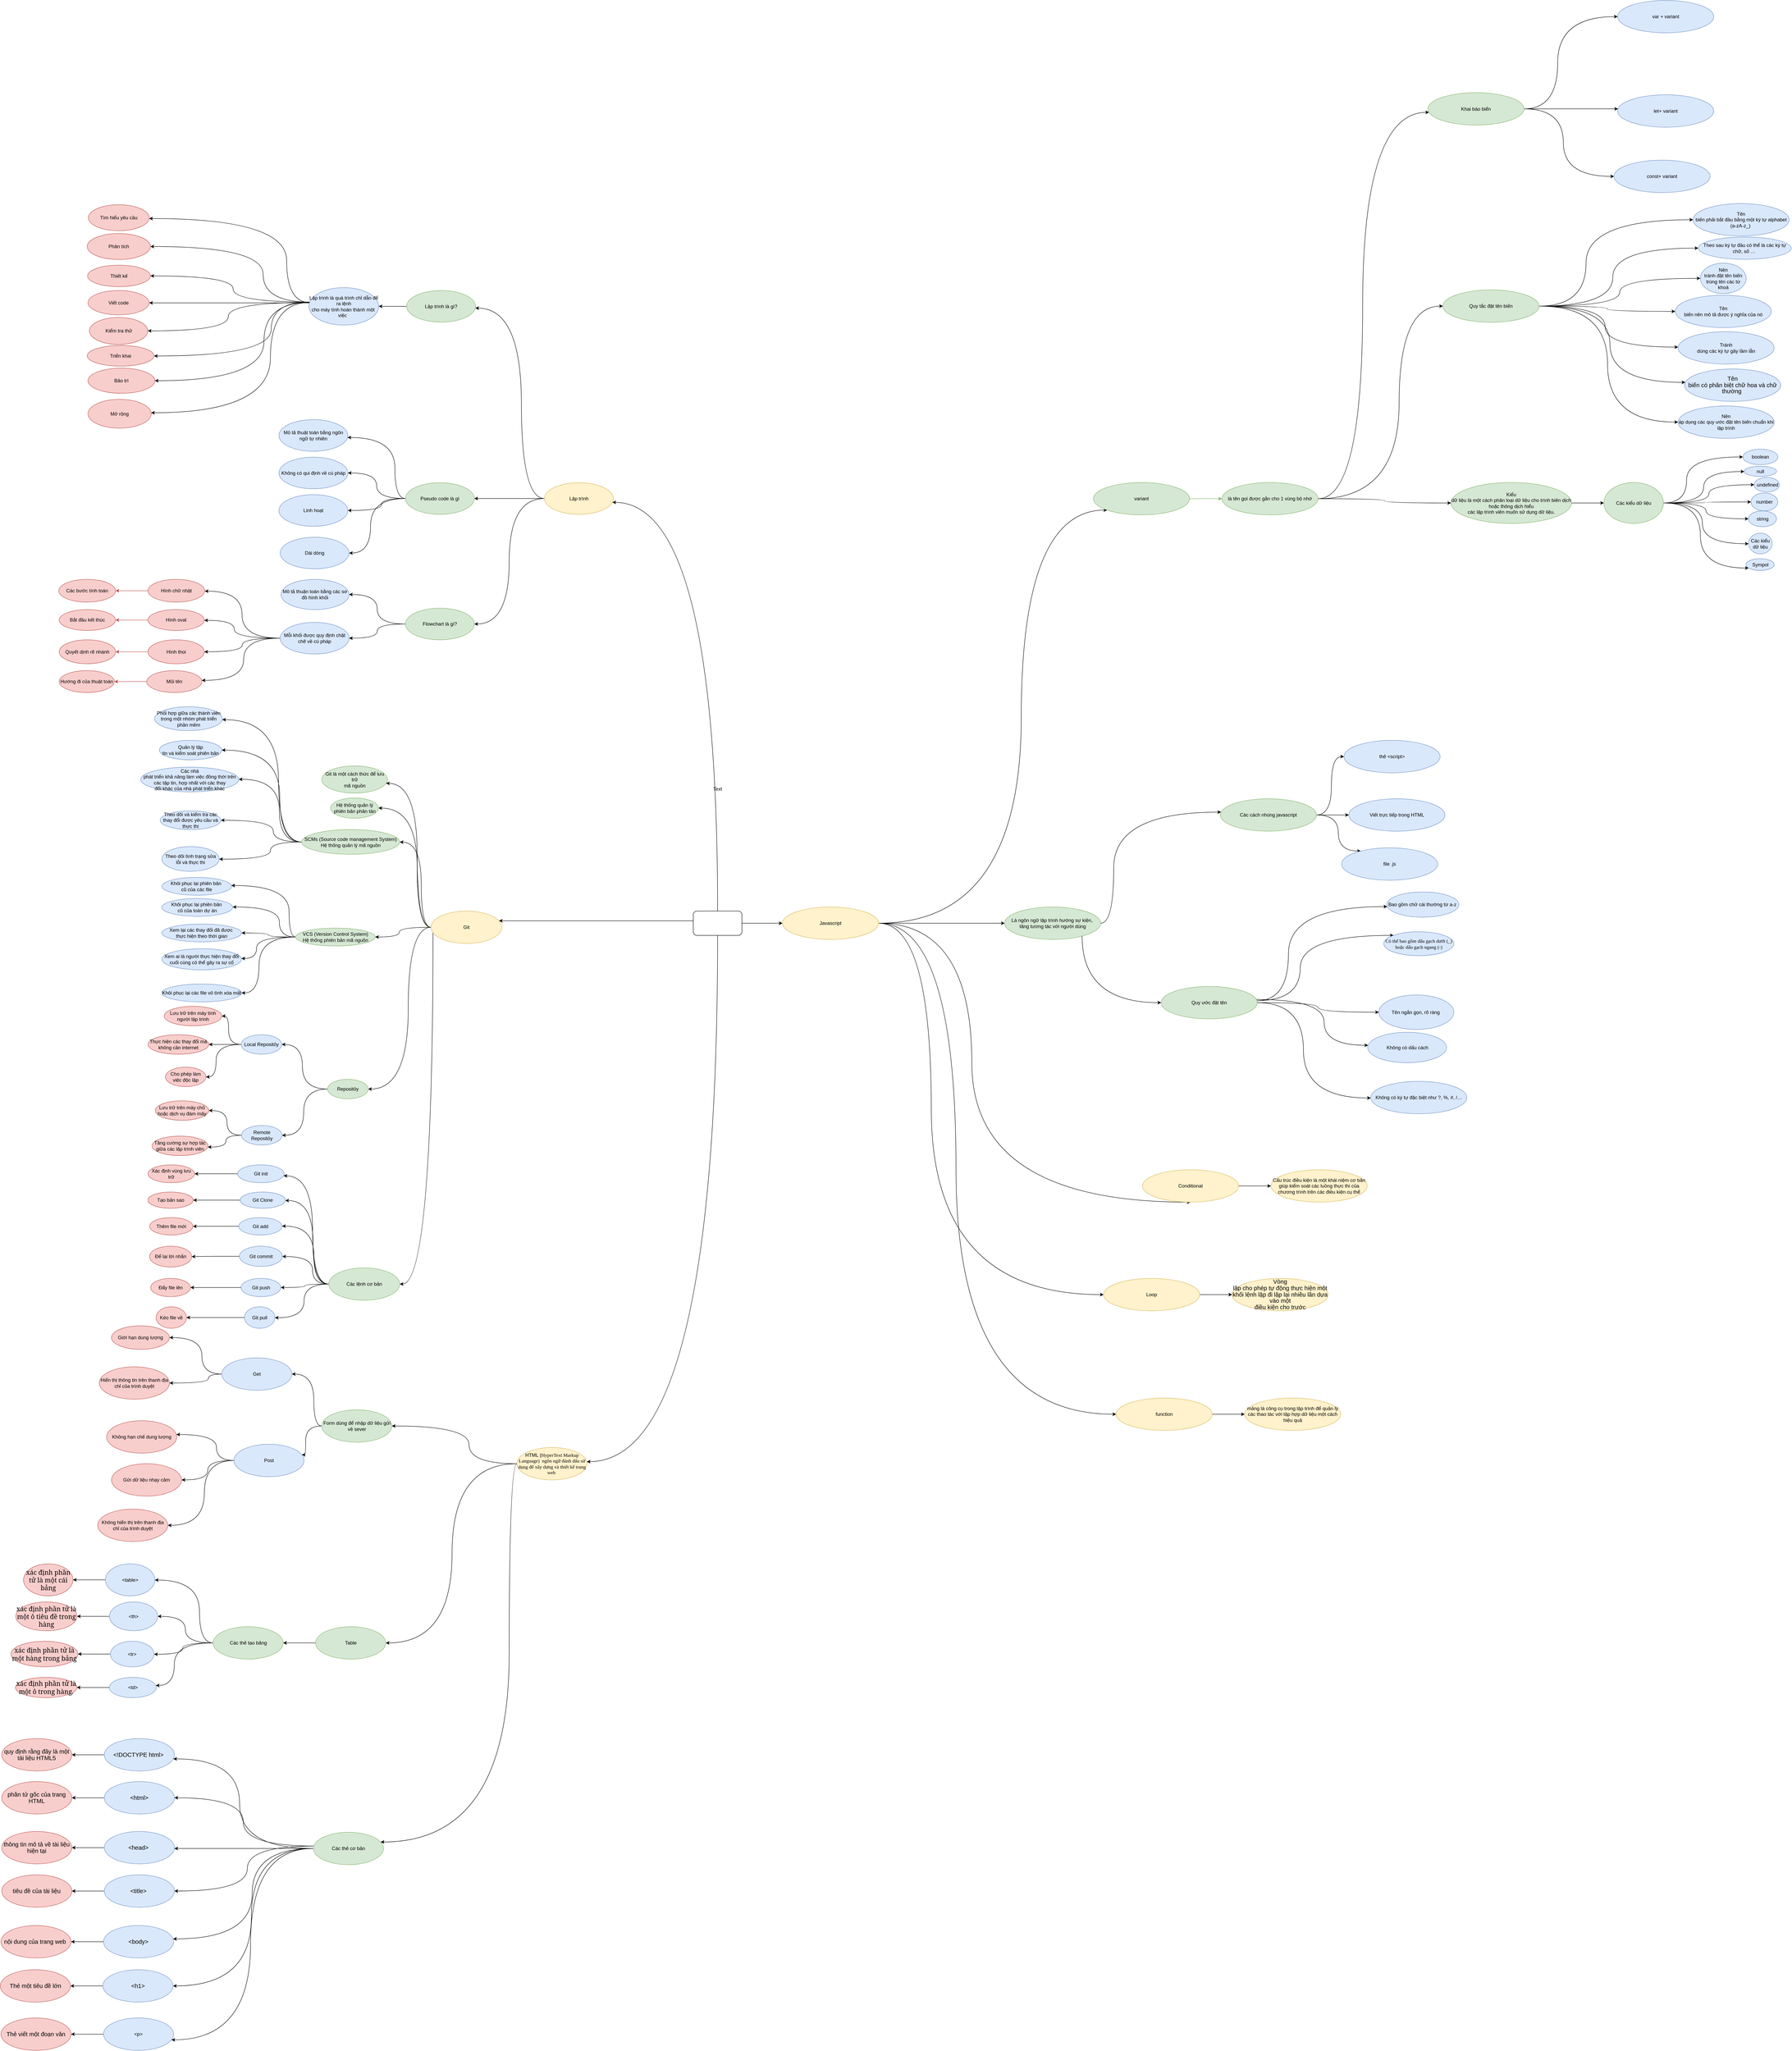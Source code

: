 <mxfile border="50" scale="3" compressed="false" locked="false" version="24.7.17">
  <diagram name="Blank" id="YmL12bMKpDGza6XwsDPr">
    <mxGraphModel dx="2587" dy="2669" grid="0" gridSize="10" guides="1" tooltips="1" connect="1" arrows="1" fold="1" page="0" pageScale="1" pageWidth="827" pageHeight="1169" background="none" math="1" shadow="0">
      <root>
        <mxCell id="X5NqExCQtvZxIxQ7pmgY-0" />
        <mxCell id="1" parent="X5NqExCQtvZxIxQ7pmgY-0" />
        <mxCell id="FfaRm3Oq976bjhvNTp0M-12" value="" style="edgeStyle=orthogonalEdgeStyle;rounded=0;orthogonalLoop=1;jettySize=auto;html=1;curved=1;" parent="1" source="FfaRm3Oq976bjhvNTp0M-6" target="FfaRm3Oq976bjhvNTp0M-11" edge="1">
          <mxGeometry relative="1" as="geometry">
            <Array as="points">
              <mxPoint x="413" y="-668" />
            </Array>
          </mxGeometry>
        </mxCell>
        <mxCell id="FfaRm3Oq976bjhvNTp0M-18" value="" style="edgeStyle=orthogonalEdgeStyle;rounded=0;orthogonalLoop=1;jettySize=auto;html=1;curved=1;" parent="1" source="FfaRm3Oq976bjhvNTp0M-6" target="FfaRm3Oq976bjhvNTp0M-17" edge="1">
          <mxGeometry relative="1" as="geometry">
            <Array as="points">
              <mxPoint x="413" y="1698" />
            </Array>
          </mxGeometry>
        </mxCell>
        <mxCell id="FfaRm3Oq976bjhvNTp0M-256" value="" style="edgeStyle=orthogonalEdgeStyle;rounded=0;orthogonalLoop=1;jettySize=auto;html=1;" parent="1" source="FfaRm3Oq976bjhvNTp0M-6" target="FfaRm3Oq976bjhvNTp0M-255" edge="1">
          <mxGeometry relative="1" as="geometry" />
        </mxCell>
        <mxCell id="FfaRm3Oq976bjhvNTp0M-6" value="" style="rounded=1;whiteSpace=wrap;html=1;" parent="1" vertex="1">
          <mxGeometry x="353" y="340" width="120" height="60" as="geometry" />
        </mxCell>
        <mxCell id="FfaRm3Oq976bjhvNTp0M-21" value="" style="edgeStyle=orthogonalEdgeStyle;rounded=0;orthogonalLoop=1;jettySize=auto;html=1;curved=1;" parent="1" source="FfaRm3Oq976bjhvNTp0M-11" target="FfaRm3Oq976bjhvNTp0M-20" edge="1">
          <mxGeometry relative="1" as="geometry">
            <Array as="points">
              <mxPoint x="-71" y="-677" />
              <mxPoint x="-71" y="-1147" />
            </Array>
          </mxGeometry>
        </mxCell>
        <mxCell id="FfaRm3Oq976bjhvNTp0M-23" value="" style="edgeStyle=orthogonalEdgeStyle;rounded=0;orthogonalLoop=1;jettySize=auto;html=1;curved=1;" parent="1" source="FfaRm3Oq976bjhvNTp0M-11" target="FfaRm3Oq976bjhvNTp0M-22" edge="1">
          <mxGeometry relative="1" as="geometry" />
        </mxCell>
        <mxCell id="FfaRm3Oq976bjhvNTp0M-25" value="" style="edgeStyle=orthogonalEdgeStyle;rounded=0;orthogonalLoop=1;jettySize=auto;html=1;curved=1;" parent="1" source="FfaRm3Oq976bjhvNTp0M-11" target="FfaRm3Oq976bjhvNTp0M-24" edge="1">
          <mxGeometry relative="1" as="geometry">
            <Array as="points">
              <mxPoint x="-101" y="-678" />
              <mxPoint x="-101" y="-368" />
            </Array>
          </mxGeometry>
        </mxCell>
        <mxCell id="FfaRm3Oq976bjhvNTp0M-11" value="Lập trình" style="ellipse;whiteSpace=wrap;html=1;rounded=1;fillColor=#fff2cc;strokeColor=#d6b656;" parent="1" vertex="1">
          <mxGeometry x="-14" y="-716.5" width="170" height="78" as="geometry" />
        </mxCell>
        <mxCell id="FfaRm3Oq976bjhvNTp0M-91" value="" style="edgeStyle=orthogonalEdgeStyle;rounded=0;orthogonalLoop=1;jettySize=auto;html=1;curved=0;exitX=0;exitY=0.75;exitDx=0;exitDy=0;" parent="1" source="FfaRm3Oq976bjhvNTp0M-6" target="FfaRm3Oq976bjhvNTp0M-90" edge="1">
          <mxGeometry relative="1" as="geometry">
            <mxPoint x="-125" y="364" as="sourcePoint" />
            <Array as="points">
              <mxPoint x="353" y="364" />
            </Array>
          </mxGeometry>
        </mxCell>
        <mxCell id="FfaRm3Oq976bjhvNTp0M-178" value="" style="edgeStyle=orthogonalEdgeStyle;rounded=0;orthogonalLoop=1;jettySize=auto;html=1;curved=1;" parent="1" source="FfaRm3Oq976bjhvNTp0M-17" target="FfaRm3Oq976bjhvNTp0M-177" edge="1">
          <mxGeometry relative="1" as="geometry">
            <Array as="points">
              <mxPoint x="-200" y="1703" />
              <mxPoint x="-200" y="1610" />
            </Array>
          </mxGeometry>
        </mxCell>
        <mxCell id="FfaRm3Oq976bjhvNTp0M-180" value="" style="edgeStyle=orthogonalEdgeStyle;rounded=0;orthogonalLoop=1;jettySize=auto;html=1;curved=1;" parent="1" source="FfaRm3Oq976bjhvNTp0M-17" target="FfaRm3Oq976bjhvNTp0M-179" edge="1">
          <mxGeometry relative="1" as="geometry">
            <Array as="points">
              <mxPoint x="-242" y="1703" />
              <mxPoint x="-242" y="2145" />
            </Array>
          </mxGeometry>
        </mxCell>
        <mxCell id="FfaRm3Oq976bjhvNTp0M-182" value="" style="edgeStyle=orthogonalEdgeStyle;rounded=0;orthogonalLoop=1;jettySize=auto;html=1;curved=1;" parent="1" source="FfaRm3Oq976bjhvNTp0M-17" target="FfaRm3Oq976bjhvNTp0M-181" edge="1">
          <mxGeometry relative="1" as="geometry">
            <Array as="points">
              <mxPoint x="-101" y="1703" />
              <mxPoint x="-101" y="2636" />
            </Array>
          </mxGeometry>
        </mxCell>
        <mxCell id="FfaRm3Oq976bjhvNTp0M-17" value="&lt;font style=&quot;font-size: 12px;&quot;&gt;HTML (&lt;span style=&quot;line-height: 107%; font-family: &amp;quot;Times New Roman&amp;quot;, serif;&quot;&gt;HyperText Markup Language)&amp;nbsp;&amp;nbsp;&lt;span style=&quot;line-height: 107%;&quot;&gt;ngôn ngữ đánh dấu sử dụng để xây dựng và thiết kế trang web&lt;/span&gt;&amp;nbsp;&lt;/span&gt;&lt;/font&gt;" style="ellipse;whiteSpace=wrap;html=1;rounded=1;fillColor=#fff2cc;strokeColor=#d6b656;" parent="1" vertex="1">
          <mxGeometry x="-82" y="1663" width="173" height="80" as="geometry" />
        </mxCell>
        <mxCell id="FfaRm3Oq976bjhvNTp0M-19" value="Text" style="text;html=1;align=center;verticalAlign=middle;whiteSpace=wrap;rounded=0;" parent="1" vertex="1">
          <mxGeometry x="383" y="24" width="60" height="30" as="geometry" />
        </mxCell>
        <mxCell id="FfaRm3Oq976bjhvNTp0M-28" value="" style="edgeStyle=orthogonalEdgeStyle;rounded=0;orthogonalLoop=1;jettySize=auto;html=1;curved=1;" parent="1" source="FfaRm3Oq976bjhvNTp0M-20" target="FfaRm3Oq976bjhvNTp0M-27" edge="1">
          <mxGeometry relative="1" as="geometry" />
        </mxCell>
        <mxCell id="FfaRm3Oq976bjhvNTp0M-20" value="Lập trình là gì?" style="ellipse;whiteSpace=wrap;html=1;rounded=1;fillColor=#d5e8d4;strokeColor=#82b366;" parent="1" vertex="1">
          <mxGeometry x="-354" y="-1190.5" width="170" height="78" as="geometry" />
        </mxCell>
        <mxCell id="FfaRm3Oq976bjhvNTp0M-61" value="" style="edgeStyle=orthogonalEdgeStyle;rounded=0;orthogonalLoop=1;jettySize=auto;html=1;curved=1;" parent="1" source="FfaRm3Oq976bjhvNTp0M-22" target="FfaRm3Oq976bjhvNTp0M-60" edge="1">
          <mxGeometry relative="1" as="geometry">
            <Array as="points">
              <mxPoint x="-383" y="-678" />
              <mxPoint x="-383" y="-828" />
            </Array>
          </mxGeometry>
        </mxCell>
        <mxCell id="FfaRm3Oq976bjhvNTp0M-63" value="" style="edgeStyle=orthogonalEdgeStyle;rounded=0;orthogonalLoop=1;jettySize=auto;html=1;curved=1;" parent="1" source="FfaRm3Oq976bjhvNTp0M-22" target="FfaRm3Oq976bjhvNTp0M-62" edge="1">
          <mxGeometry relative="1" as="geometry" />
        </mxCell>
        <mxCell id="FfaRm3Oq976bjhvNTp0M-67" value="" style="edgeStyle=orthogonalEdgeStyle;rounded=0;orthogonalLoop=1;jettySize=auto;html=1;curved=1;" parent="1" source="FfaRm3Oq976bjhvNTp0M-22" target="FfaRm3Oq976bjhvNTp0M-66" edge="1">
          <mxGeometry relative="1" as="geometry">
            <Array as="points">
              <mxPoint x="-416" y="-678" />
              <mxPoint x="-416" y="-648" />
            </Array>
          </mxGeometry>
        </mxCell>
        <mxCell id="FfaRm3Oq976bjhvNTp0M-98" value="" style="edgeStyle=orthogonalEdgeStyle;rounded=0;orthogonalLoop=1;jettySize=auto;html=1;curved=1;" parent="1" source="FfaRm3Oq976bjhvNTp0M-22" target="FfaRm3Oq976bjhvNTp0M-97" edge="1">
          <mxGeometry relative="1" as="geometry">
            <Array as="points">
              <mxPoint x="-443" y="-678" />
              <mxPoint x="-443" y="-543" />
            </Array>
          </mxGeometry>
        </mxCell>
        <mxCell id="FfaRm3Oq976bjhvNTp0M-22" value="Pseudo code là gì" style="ellipse;whiteSpace=wrap;html=1;rounded=1;fillColor=#d5e8d4;strokeColor=#82b366;" parent="1" vertex="1">
          <mxGeometry x="-357" y="-716.5" width="170" height="78" as="geometry" />
        </mxCell>
        <mxCell id="FfaRm3Oq976bjhvNTp0M-33" value="" style="edgeStyle=orthogonalEdgeStyle;rounded=0;orthogonalLoop=1;jettySize=auto;html=1;curved=1;" parent="1" source="FfaRm3Oq976bjhvNTp0M-24" target="FfaRm3Oq976bjhvNTp0M-32" edge="1">
          <mxGeometry relative="1" as="geometry" />
        </mxCell>
        <mxCell id="FfaRm3Oq976bjhvNTp0M-69" value="" style="edgeStyle=orthogonalEdgeStyle;rounded=0;orthogonalLoop=1;jettySize=auto;html=1;curved=1;" parent="1" source="FfaRm3Oq976bjhvNTp0M-24" target="FfaRm3Oq976bjhvNTp0M-68" edge="1">
          <mxGeometry relative="1" as="geometry" />
        </mxCell>
        <mxCell id="FfaRm3Oq976bjhvNTp0M-24" value="Flowchart là gì?" style="ellipse;whiteSpace=wrap;html=1;rounded=1;fillColor=#d5e8d4;strokeColor=#82b366;" parent="1" vertex="1">
          <mxGeometry x="-357" y="-407" width="170" height="78" as="geometry" />
        </mxCell>
        <mxCell id="FfaRm3Oq976bjhvNTp0M-37" value="" style="edgeStyle=orthogonalEdgeStyle;rounded=0;orthogonalLoop=1;jettySize=auto;html=1;curved=1;" parent="1" source="FfaRm3Oq976bjhvNTp0M-27" target="FfaRm3Oq976bjhvNTp0M-36" edge="1">
          <mxGeometry relative="1" as="geometry">
            <Array as="points">
              <mxPoint x="-650" y="-1161" />
              <mxPoint x="-650" y="-1368" />
            </Array>
          </mxGeometry>
        </mxCell>
        <mxCell id="FfaRm3Oq976bjhvNTp0M-39" value="" style="edgeStyle=orthogonalEdgeStyle;rounded=0;orthogonalLoop=1;jettySize=auto;html=1;curved=1;entryX=1;entryY=0.5;entryDx=0;entryDy=0;" parent="1" source="FfaRm3Oq976bjhvNTp0M-27" target="FfaRm3Oq976bjhvNTp0M-38" edge="1">
          <mxGeometry relative="1" as="geometry">
            <Array as="points">
              <mxPoint x="-708" y="-1162" />
              <mxPoint x="-708" y="-1299" />
            </Array>
          </mxGeometry>
        </mxCell>
        <mxCell id="FfaRm3Oq976bjhvNTp0M-41" value="" style="edgeStyle=orthogonalEdgeStyle;rounded=0;orthogonalLoop=1;jettySize=auto;html=1;curved=1;entryX=1;entryY=0.5;entryDx=0;entryDy=0;" parent="1" source="FfaRm3Oq976bjhvNTp0M-27" target="FfaRm3Oq976bjhvNTp0M-40" edge="1">
          <mxGeometry relative="1" as="geometry">
            <Array as="points">
              <mxPoint x="-782" y="-1162" />
              <mxPoint x="-782" y="-1227" />
            </Array>
          </mxGeometry>
        </mxCell>
        <mxCell id="FfaRm3Oq976bjhvNTp0M-47" value="" style="edgeStyle=orthogonalEdgeStyle;rounded=0;orthogonalLoop=1;jettySize=auto;html=1;curved=1;" parent="1" source="FfaRm3Oq976bjhvNTp0M-27" target="FfaRm3Oq976bjhvNTp0M-46" edge="1">
          <mxGeometry relative="1" as="geometry">
            <Array as="points">
              <mxPoint x="-700" y="-1160" />
              <mxPoint x="-700" y="-1160" />
            </Array>
          </mxGeometry>
        </mxCell>
        <mxCell id="FfaRm3Oq976bjhvNTp0M-53" value="" style="edgeStyle=orthogonalEdgeStyle;rounded=0;orthogonalLoop=1;jettySize=auto;html=1;curved=1;" parent="1" source="FfaRm3Oq976bjhvNTp0M-27" target="FfaRm3Oq976bjhvNTp0M-52" edge="1">
          <mxGeometry relative="1" as="geometry">
            <Array as="points">
              <mxPoint x="-794" y="-1161" />
              <mxPoint x="-794" y="-1091" />
            </Array>
          </mxGeometry>
        </mxCell>
        <mxCell id="FfaRm3Oq976bjhvNTp0M-55" value="" style="edgeStyle=orthogonalEdgeStyle;rounded=0;orthogonalLoop=1;jettySize=auto;html=1;curved=1;" parent="1" source="FfaRm3Oq976bjhvNTp0M-27" target="FfaRm3Oq976bjhvNTp0M-54" edge="1">
          <mxGeometry relative="1" as="geometry">
            <Array as="points">
              <mxPoint x="-688" y="-1162" />
              <mxPoint x="-688" y="-1029" />
            </Array>
          </mxGeometry>
        </mxCell>
        <mxCell id="FfaRm3Oq976bjhvNTp0M-57" value="" style="edgeStyle=orthogonalEdgeStyle;rounded=0;orthogonalLoop=1;jettySize=auto;html=1;curved=1;" parent="1" source="FfaRm3Oq976bjhvNTp0M-27" target="FfaRm3Oq976bjhvNTp0M-56" edge="1">
          <mxGeometry relative="1" as="geometry">
            <Array as="points">
              <mxPoint x="-706" y="-1161" />
              <mxPoint x="-706" y="-968" />
            </Array>
          </mxGeometry>
        </mxCell>
        <mxCell id="FfaRm3Oq976bjhvNTp0M-59" value="" style="edgeStyle=orthogonalEdgeStyle;rounded=0;orthogonalLoop=1;jettySize=auto;html=1;curved=1;" parent="1" source="FfaRm3Oq976bjhvNTp0M-27" target="FfaRm3Oq976bjhvNTp0M-58" edge="1">
          <mxGeometry relative="1" as="geometry">
            <Array as="points">
              <mxPoint x="-690" y="-1161" />
              <mxPoint x="-690" y="-889" />
            </Array>
          </mxGeometry>
        </mxCell>
        <mxCell id="FfaRm3Oq976bjhvNTp0M-27" value="&lt;p class=&quot;MsoNormal&quot;&gt;&lt;span style=&quot;line-height: 107%;&quot;&gt;Lập trình là quá trình chỉ dẫn để ra lệnh&lt;br&gt;cho máy tính hoàn thành một&amp;nbsp; việc&amp;nbsp;&amp;nbsp;&lt;/span&gt;&lt;/p&gt;" style="ellipse;whiteSpace=wrap;html=1;rounded=1;fillColor=#dae8fc;strokeColor=#6c8ebf;" parent="1" vertex="1">
          <mxGeometry x="-595" y="-1197.75" width="172" height="92.5" as="geometry" />
        </mxCell>
        <mxCell id="FfaRm3Oq976bjhvNTp0M-32" value="&lt;p class=&quot;MsoNormal&quot;&gt;&lt;/p&gt;&lt;div style=&quot;&quot;&gt;&lt;span style=&quot;background-color: initial;&quot;&gt;&lt;font style=&quot;font-size: 12px;&quot;&gt;Mô tả thuận toán bằng các sơ đồ hình khối&lt;/font&gt;&lt;/span&gt;&lt;/div&gt;&lt;p&gt;&lt;/p&gt;" style="ellipse;whiteSpace=wrap;html=1;fillColor=#dae8fc;strokeColor=#6c8ebf;rounded=1;" parent="1" vertex="1">
          <mxGeometry x="-664" y="-478" width="168" height="74.5" as="geometry" />
        </mxCell>
        <mxCell id="FfaRm3Oq976bjhvNTp0M-36" value="&lt;p class=&quot;MsoNormal&quot;&gt;&lt;font style=&quot;font-size: 12px;&quot;&gt;Tìm hiểu yêu cầu&lt;/font&gt;&lt;/p&gt;" style="ellipse;whiteSpace=wrap;html=1;rounded=1;fillColor=#f8cecc;strokeColor=#b85450;" parent="1" vertex="1">
          <mxGeometry x="-1139" y="-1402" width="150" height="64" as="geometry" />
        </mxCell>
        <mxCell id="FfaRm3Oq976bjhvNTp0M-38" value="&lt;p class=&quot;MsoNormal&quot;&gt;&lt;font style=&quot;font-size: 12px;&quot;&gt;Phân tích&lt;/font&gt;&lt;/p&gt;" style="ellipse;whiteSpace=wrap;html=1;rounded=1;fillColor=#f8cecc;strokeColor=#b85450;" parent="1" vertex="1">
          <mxGeometry x="-1142" y="-1331" width="156" height="64" as="geometry" />
        </mxCell>
        <mxCell id="FfaRm3Oq976bjhvNTp0M-40" value="&lt;p class=&quot;MsoNormal&quot;&gt;&lt;font style=&quot;font-size: 12px;&quot;&gt;Thiết kế&lt;/font&gt;&lt;/p&gt;" style="ellipse;whiteSpace=wrap;html=1;rounded=1;fillColor=#f8cecc;strokeColor=#b85450;" parent="1" vertex="1">
          <mxGeometry x="-1141" y="-1253" width="155" height="53" as="geometry" />
        </mxCell>
        <mxCell id="FfaRm3Oq976bjhvNTp0M-46" value="&lt;p class=&quot;MsoNormal&quot;&gt;&lt;font style=&quot;font-size: 12px;&quot;&gt;Viết code&lt;/font&gt;&lt;/p&gt;" style="ellipse;whiteSpace=wrap;html=1;rounded=1;fillColor=#f8cecc;strokeColor=#b85450;" parent="1" vertex="1">
          <mxGeometry x="-1140" y="-1190.5" width="151" height="60" as="geometry" />
        </mxCell>
        <mxCell id="FfaRm3Oq976bjhvNTp0M-52" value="&lt;p class=&quot;MsoNormal&quot;&gt;&lt;font style=&quot;font-size: 12px;&quot;&gt;Kiểm tra thử&lt;/font&gt;&lt;/p&gt;" style="ellipse;whiteSpace=wrap;html=1;rounded=1;fillColor=#f8cecc;strokeColor=#b85450;" parent="1" vertex="1">
          <mxGeometry x="-1136.5" y="-1124" width="144" height="66.5" as="geometry" />
        </mxCell>
        <mxCell id="FfaRm3Oq976bjhvNTp0M-54" value="&lt;p class=&quot;MsoNormal&quot;&gt;&lt;font style=&quot;font-size: 12px;&quot;&gt;Triển khai&lt;/font&gt;&lt;/p&gt;" style="ellipse;whiteSpace=wrap;html=1;rounded=1;fillColor=#f8cecc;strokeColor=#b85450;" parent="1" vertex="1">
          <mxGeometry x="-1142" y="-1055" width="165" height="51" as="geometry" />
        </mxCell>
        <mxCell id="FfaRm3Oq976bjhvNTp0M-56" value="&lt;p class=&quot;MsoNormal&quot;&gt;&lt;font style=&quot;font-size: 12px;&quot;&gt;Bảo trì&lt;/font&gt;&lt;/p&gt;" style="ellipse;whiteSpace=wrap;html=1;rounded=1;fillColor=#f8cecc;strokeColor=#b85450;" parent="1" vertex="1">
          <mxGeometry x="-1140" y="-999" width="165" height="62" as="geometry" />
        </mxCell>
        <mxCell id="FfaRm3Oq976bjhvNTp0M-58" value="&lt;p class=&quot;MsoNormal&quot;&gt;&lt;font style=&quot;font-size: 12px;&quot;&gt;Mở rộng&lt;/font&gt;&lt;/p&gt;" style="ellipse;whiteSpace=wrap;html=1;rounded=1;fillColor=#f8cecc;strokeColor=#b85450;" parent="1" vertex="1">
          <mxGeometry x="-1140" y="-922" width="156" height="71" as="geometry" />
        </mxCell>
        <mxCell id="FfaRm3Oq976bjhvNTp0M-60" value="Mỏ tả thuật toán bằng ngôn ngữ tự nhiên" style="ellipse;whiteSpace=wrap;html=1;rounded=1;fillColor=#dae8fc;strokeColor=#6c8ebf;" parent="1" vertex="1">
          <mxGeometry x="-669" y="-872" width="170" height="78" as="geometry" />
        </mxCell>
        <mxCell id="FfaRm3Oq976bjhvNTp0M-62" value="Không có qui định về cú pháp" style="ellipse;whiteSpace=wrap;html=1;rounded=1;fillColor=#dae8fc;strokeColor=#6c8ebf;" parent="1" vertex="1">
          <mxGeometry x="-669" y="-779.5" width="170" height="78" as="geometry" />
        </mxCell>
        <mxCell id="FfaRm3Oq976bjhvNTp0M-66" value="Linh hoạt" style="ellipse;whiteSpace=wrap;html=1;rounded=1;fillColor=#dae8fc;strokeColor=#6c8ebf;" parent="1" vertex="1">
          <mxGeometry x="-669" y="-687" width="170" height="78" as="geometry" />
        </mxCell>
        <mxCell id="FfaRm3Oq976bjhvNTp0M-71" value="" style="edgeStyle=orthogonalEdgeStyle;rounded=0;orthogonalLoop=1;jettySize=auto;html=1;curved=1;" parent="1" source="FfaRm3Oq976bjhvNTp0M-68" target="FfaRm3Oq976bjhvNTp0M-70" edge="1">
          <mxGeometry relative="1" as="geometry">
            <Array as="points">
              <mxPoint x="-760" y="-333" />
              <mxPoint x="-760" y="-449" />
            </Array>
          </mxGeometry>
        </mxCell>
        <mxCell id="FfaRm3Oq976bjhvNTp0M-73" value="" style="edgeStyle=orthogonalEdgeStyle;rounded=0;orthogonalLoop=1;jettySize=auto;html=1;curved=1;" parent="1" source="FfaRm3Oq976bjhvNTp0M-68" target="FfaRm3Oq976bjhvNTp0M-72" edge="1">
          <mxGeometry relative="1" as="geometry">
            <Array as="points">
              <mxPoint x="-779" y="-333" />
              <mxPoint x="-779" y="-377" />
            </Array>
          </mxGeometry>
        </mxCell>
        <mxCell id="FfaRm3Oq976bjhvNTp0M-75" value="" style="edgeStyle=orthogonalEdgeStyle;rounded=0;orthogonalLoop=1;jettySize=auto;html=1;curved=1;" parent="1" source="FfaRm3Oq976bjhvNTp0M-68" target="FfaRm3Oq976bjhvNTp0M-74" edge="1">
          <mxGeometry relative="1" as="geometry" />
        </mxCell>
        <mxCell id="FfaRm3Oq976bjhvNTp0M-77" value="" style="edgeStyle=orthogonalEdgeStyle;rounded=0;orthogonalLoop=1;jettySize=auto;html=1;curved=1;" parent="1" source="FfaRm3Oq976bjhvNTp0M-68" target="FfaRm3Oq976bjhvNTp0M-76" edge="1">
          <mxGeometry relative="1" as="geometry">
            <Array as="points">
              <mxPoint x="-756" y="-333" />
              <mxPoint x="-756" y="-229" />
            </Array>
          </mxGeometry>
        </mxCell>
        <mxCell id="FfaRm3Oq976bjhvNTp0M-68" value="Mỗi khối được quy định chặt chẽ về cú pháp" style="ellipse;whiteSpace=wrap;html=1;rounded=1;fillColor=#dae8fc;strokeColor=#6c8ebf;" parent="1" vertex="1">
          <mxGeometry x="-666" y="-372" width="170" height="78" as="geometry" />
        </mxCell>
        <mxCell id="FfaRm3Oq976bjhvNTp0M-79" value="" style="edgeStyle=orthogonalEdgeStyle;rounded=0;orthogonalLoop=1;jettySize=auto;html=1;fillColor=#f8cecc;strokeColor=#b85450;" parent="1" source="FfaRm3Oq976bjhvNTp0M-70" target="FfaRm3Oq976bjhvNTp0M-78" edge="1">
          <mxGeometry relative="1" as="geometry" />
        </mxCell>
        <mxCell id="FfaRm3Oq976bjhvNTp0M-70" value="Hình chữ nhật" style="ellipse;whiteSpace=wrap;html=1;rounded=1;fillColor=#f8cecc;strokeColor=#b85450;" parent="1" vertex="1">
          <mxGeometry x="-992" y="-478" width="140" height="56" as="geometry" />
        </mxCell>
        <mxCell id="FfaRm3Oq976bjhvNTp0M-81" value="" style="edgeStyle=orthogonalEdgeStyle;rounded=0;orthogonalLoop=1;jettySize=auto;html=1;fillColor=#f8cecc;strokeColor=#b85450;" parent="1" source="FfaRm3Oq976bjhvNTp0M-72" target="FfaRm3Oq976bjhvNTp0M-80" edge="1">
          <mxGeometry relative="1" as="geometry" />
        </mxCell>
        <mxCell id="FfaRm3Oq976bjhvNTp0M-72" value="Hình oval" style="ellipse;whiteSpace=wrap;html=1;rounded=1;fillColor=#f8cecc;strokeColor=#b85450;" parent="1" vertex="1">
          <mxGeometry x="-992" y="-403.5" width="139" height="51.5" as="geometry" />
        </mxCell>
        <mxCell id="FfaRm3Oq976bjhvNTp0M-83" value="" style="edgeStyle=orthogonalEdgeStyle;rounded=0;orthogonalLoop=1;jettySize=auto;html=1;fillColor=#f8cecc;strokeColor=#b85450;" parent="1" source="FfaRm3Oq976bjhvNTp0M-74" target="FfaRm3Oq976bjhvNTp0M-82" edge="1">
          <mxGeometry relative="1" as="geometry" />
        </mxCell>
        <mxCell id="FfaRm3Oq976bjhvNTp0M-74" value="Hình thoi" style="ellipse;whiteSpace=wrap;html=1;rounded=1;fillColor=#f8cecc;strokeColor=#b85450;" parent="1" vertex="1">
          <mxGeometry x="-992" y="-329" width="139" height="59" as="geometry" />
        </mxCell>
        <mxCell id="FfaRm3Oq976bjhvNTp0M-89" value="" style="edgeStyle=orthogonalEdgeStyle;rounded=0;orthogonalLoop=1;jettySize=auto;html=1;fillColor=#f8cecc;strokeColor=#b85450;" parent="1" source="FfaRm3Oq976bjhvNTp0M-76" target="FfaRm3Oq976bjhvNTp0M-88" edge="1">
          <mxGeometry relative="1" as="geometry" />
        </mxCell>
        <mxCell id="FfaRm3Oq976bjhvNTp0M-76" value="Mũi tên" style="ellipse;whiteSpace=wrap;html=1;rounded=1;fillColor=#f8cecc;strokeColor=#b85450;" parent="1" vertex="1">
          <mxGeometry x="-995" y="-253" width="136" height="54" as="geometry" />
        </mxCell>
        <mxCell id="FfaRm3Oq976bjhvNTp0M-78" value="Các bước tính toán" style="ellipse;whiteSpace=wrap;html=1;rounded=1;fillColor=#f8cecc;strokeColor=#b85450;" parent="1" vertex="1">
          <mxGeometry x="-1212" y="-478" width="140" height="56" as="geometry" />
        </mxCell>
        <mxCell id="FfaRm3Oq976bjhvNTp0M-80" value="Bắt đầu kết thúc" style="ellipse;whiteSpace=wrap;html=1;rounded=1;fillColor=#f8cecc;strokeColor=#b85450;" parent="1" vertex="1">
          <mxGeometry x="-1211" y="-403.5" width="139" height="51.5" as="geometry" />
        </mxCell>
        <mxCell id="FfaRm3Oq976bjhvNTp0M-82" value="Quyết dịnh rẽ nhánh" style="ellipse;whiteSpace=wrap;html=1;rounded=1;fillColor=#f8cecc;strokeColor=#b85450;" parent="1" vertex="1">
          <mxGeometry x="-1211" y="-329" width="139" height="59" as="geometry" />
        </mxCell>
        <mxCell id="FfaRm3Oq976bjhvNTp0M-88" value="Hướng đi của thuật toán" style="ellipse;whiteSpace=wrap;html=1;rounded=1;fillColor=#f8cecc;strokeColor=#b85450;" parent="1" vertex="1">
          <mxGeometry x="-1211" y="-253" width="136" height="54" as="geometry" />
        </mxCell>
        <mxCell id="FfaRm3Oq976bjhvNTp0M-100" value="" style="edgeStyle=orthogonalEdgeStyle;rounded=0;orthogonalLoop=1;jettySize=auto;html=1;curved=1;" parent="1" source="FfaRm3Oq976bjhvNTp0M-90" target="FfaRm3Oq976bjhvNTp0M-99" edge="1">
          <mxGeometry relative="1" as="geometry">
            <Array as="points">
              <mxPoint x="-328" y="380" />
              <mxPoint x="-328" y="25" />
            </Array>
          </mxGeometry>
        </mxCell>
        <mxCell id="FfaRm3Oq976bjhvNTp0M-102" value="" style="edgeStyle=orthogonalEdgeStyle;rounded=0;orthogonalLoop=1;jettySize=auto;html=1;curved=1;" parent="1" source="FfaRm3Oq976bjhvNTp0M-90" target="FfaRm3Oq976bjhvNTp0M-101" edge="1">
          <mxGeometry relative="1" as="geometry">
            <Array as="points">
              <mxPoint x="-328" y="380" />
              <mxPoint x="-328" y="86" />
            </Array>
          </mxGeometry>
        </mxCell>
        <mxCell id="FfaRm3Oq976bjhvNTp0M-104" value="" style="edgeStyle=orthogonalEdgeStyle;rounded=0;orthogonalLoop=1;jettySize=auto;html=1;curved=1;" parent="1" source="FfaRm3Oq976bjhvNTp0M-90" target="FfaRm3Oq976bjhvNTp0M-103" edge="1">
          <mxGeometry relative="1" as="geometry">
            <Array as="points">
              <mxPoint x="-318" y="380" />
              <mxPoint x="-318" y="170" />
            </Array>
          </mxGeometry>
        </mxCell>
        <mxCell id="FfaRm3Oq976bjhvNTp0M-106" value="" style="edgeStyle=orthogonalEdgeStyle;rounded=0;orthogonalLoop=1;jettySize=auto;html=1;curved=1;" parent="1" source="FfaRm3Oq976bjhvNTp0M-90" target="FfaRm3Oq976bjhvNTp0M-105" edge="1">
          <mxGeometry relative="1" as="geometry">
            <Array as="points">
              <mxPoint x="-372" y="380" />
              <mxPoint x="-372" y="404" />
            </Array>
          </mxGeometry>
        </mxCell>
        <mxCell id="FfaRm3Oq976bjhvNTp0M-128" value="" style="edgeStyle=orthogonalEdgeStyle;rounded=0;orthogonalLoop=1;jettySize=auto;html=1;curved=1;" parent="1" source="FfaRm3Oq976bjhvNTp0M-90" target="FfaRm3Oq976bjhvNTp0M-127" edge="1">
          <mxGeometry relative="1" as="geometry">
            <Array as="points">
              <mxPoint x="-350" y="380" />
              <mxPoint x="-350" y="779" />
            </Array>
          </mxGeometry>
        </mxCell>
        <mxCell id="FfaRm3Oq976bjhvNTp0M-147" value="" style="edgeStyle=orthogonalEdgeStyle;rounded=0;orthogonalLoop=1;jettySize=auto;html=1;curved=1;" parent="1" source="FfaRm3Oq976bjhvNTp0M-90" target="FfaRm3Oq976bjhvNTp0M-146" edge="1">
          <mxGeometry relative="1" as="geometry">
            <Array as="points">
              <mxPoint x="-289" y="1260" />
            </Array>
          </mxGeometry>
        </mxCell>
        <mxCell id="FfaRm3Oq976bjhvNTp0M-90" value="Git" style="ellipse;whiteSpace=wrap;html=1;rounded=1;fillColor=#fff2cc;strokeColor=#d6b656;" parent="1" vertex="1">
          <mxGeometry x="-294" y="340" width="175" height="80" as="geometry" />
        </mxCell>
        <mxCell id="FfaRm3Oq976bjhvNTp0M-97" value="Dài dòng" style="ellipse;whiteSpace=wrap;html=1;rounded=1;fillColor=#dae8fc;strokeColor=#6c8ebf;" parent="1" vertex="1">
          <mxGeometry x="-666" y="-582" width="170" height="78" as="geometry" />
        </mxCell>
        <mxCell id="FfaRm3Oq976bjhvNTp0M-99" value="&lt;span style=&quot;line-height: 107%;&quot;&gt;Git là một cách thức để lưu trữ&lt;br&gt;mã nguồn&lt;/span&gt;" style="ellipse;whiteSpace=wrap;html=1;rounded=1;fillColor=#d5e8d4;strokeColor=#82b366;" parent="1" vertex="1">
          <mxGeometry x="-563.5" y="-18" width="162" height="67" as="geometry" />
        </mxCell>
        <mxCell id="FfaRm3Oq976bjhvNTp0M-101" value="Hệ thống quản lý phiên bản phân tán" style="ellipse;whiteSpace=wrap;html=1;rounded=1;fillColor=#d5e8d4;strokeColor=#82b366;" parent="1" vertex="1">
          <mxGeometry x="-541.5" y="61" width="118" height="50" as="geometry" />
        </mxCell>
        <mxCell id="FfaRm3Oq976bjhvNTp0M-108" value="" style="edgeStyle=orthogonalEdgeStyle;rounded=0;orthogonalLoop=1;jettySize=auto;html=1;curved=1;exitX=0;exitY=0.5;exitDx=0;exitDy=0;" parent="1" source="FfaRm3Oq976bjhvNTp0M-103" target="FfaRm3Oq976bjhvNTp0M-107" edge="1">
          <mxGeometry relative="1" as="geometry">
            <mxPoint x="-746.0" y="169.476" as="sourcePoint" />
            <Array as="points">
              <mxPoint x="-670" y="169" />
              <mxPoint x="-670" y="-132" />
            </Array>
          </mxGeometry>
        </mxCell>
        <mxCell id="FfaRm3Oq976bjhvNTp0M-110" value="" style="edgeStyle=orthogonalEdgeStyle;rounded=0;orthogonalLoop=1;jettySize=auto;html=1;curved=1;exitX=0;exitY=0.5;exitDx=0;exitDy=0;" parent="1" source="FfaRm3Oq976bjhvNTp0M-103" target="FfaRm3Oq976bjhvNTp0M-109" edge="1">
          <mxGeometry relative="1" as="geometry">
            <mxPoint x="-746.0" y="169.476" as="sourcePoint" />
            <Array as="points">
              <mxPoint x="-667" y="169" />
              <mxPoint x="-667" y="-57" />
            </Array>
          </mxGeometry>
        </mxCell>
        <mxCell id="FfaRm3Oq976bjhvNTp0M-112" value="" style="edgeStyle=orthogonalEdgeStyle;rounded=0;orthogonalLoop=1;jettySize=auto;html=1;curved=1;" parent="1" source="FfaRm3Oq976bjhvNTp0M-103" target="FfaRm3Oq976bjhvNTp0M-111" edge="1">
          <mxGeometry relative="1" as="geometry">
            <Array as="points">
              <mxPoint x="-683" y="169" />
              <mxPoint x="-683" y="116" />
            </Array>
          </mxGeometry>
        </mxCell>
        <mxCell id="FfaRm3Oq976bjhvNTp0M-114" value="" style="edgeStyle=orthogonalEdgeStyle;rounded=0;orthogonalLoop=1;jettySize=auto;html=1;curved=1;" parent="1" source="FfaRm3Oq976bjhvNTp0M-103" target="FfaRm3Oq976bjhvNTp0M-113" edge="1">
          <mxGeometry relative="1" as="geometry">
            <Array as="points">
              <mxPoint x="-690" y="169" />
              <mxPoint x="-690" y="212" />
            </Array>
          </mxGeometry>
        </mxCell>
        <mxCell id="FfaRm3Oq976bjhvNTp0M-116" value="" style="edgeStyle=orthogonalEdgeStyle;rounded=0;orthogonalLoop=1;jettySize=auto;html=1;curved=1;exitX=0;exitY=0.5;exitDx=0;exitDy=0;" parent="1" source="FfaRm3Oq976bjhvNTp0M-103" target="FfaRm3Oq976bjhvNTp0M-115" edge="1">
          <mxGeometry relative="1" as="geometry">
            <mxPoint x="-746.0" y="169.476" as="sourcePoint" />
            <Array as="points">
              <mxPoint x="-668" y="169" />
              <mxPoint x="-668" y="15" />
            </Array>
          </mxGeometry>
        </mxCell>
        <mxCell id="FfaRm3Oq976bjhvNTp0M-103" value="SCMs (Source code management System)&lt;br&gt;Hệ thống quản lý mã nguồn" style="ellipse;whiteSpace=wrap;html=1;rounded=1;fillColor=#d5e8d4;strokeColor=#82b366;" parent="1" vertex="1">
          <mxGeometry x="-613" y="139" width="242" height="61" as="geometry" />
        </mxCell>
        <mxCell id="FfaRm3Oq976bjhvNTp0M-118" value="" style="edgeStyle=orthogonalEdgeStyle;rounded=0;orthogonalLoop=1;jettySize=auto;html=1;curved=1;" parent="1" source="FfaRm3Oq976bjhvNTp0M-105" target="FfaRm3Oq976bjhvNTp0M-117" edge="1">
          <mxGeometry relative="1" as="geometry">
            <Array as="points">
              <mxPoint x="-644" y="404" />
              <mxPoint x="-644" y="277" />
            </Array>
          </mxGeometry>
        </mxCell>
        <mxCell id="FfaRm3Oq976bjhvNTp0M-120" value="" style="edgeStyle=orthogonalEdgeStyle;rounded=0;orthogonalLoop=1;jettySize=auto;html=1;curved=1;" parent="1" source="FfaRm3Oq976bjhvNTp0M-105" target="FfaRm3Oq976bjhvNTp0M-119" edge="1">
          <mxGeometry relative="1" as="geometry">
            <Array as="points">
              <mxPoint x="-668" y="404" />
              <mxPoint x="-668" y="330" />
            </Array>
          </mxGeometry>
        </mxCell>
        <mxCell id="FfaRm3Oq976bjhvNTp0M-122" value="" style="edgeStyle=orthogonalEdgeStyle;rounded=0;orthogonalLoop=1;jettySize=auto;html=1;curved=1;" parent="1" source="FfaRm3Oq976bjhvNTp0M-105" target="FfaRm3Oq976bjhvNTp0M-121" edge="1">
          <mxGeometry relative="1" as="geometry" />
        </mxCell>
        <mxCell id="FfaRm3Oq976bjhvNTp0M-124" value="" style="edgeStyle=orthogonalEdgeStyle;rounded=0;orthogonalLoop=1;jettySize=auto;html=1;curved=1;" parent="1" source="FfaRm3Oq976bjhvNTp0M-105" target="FfaRm3Oq976bjhvNTp0M-123" edge="1">
          <mxGeometry relative="1" as="geometry">
            <Array as="points">
              <mxPoint x="-724" y="404" />
              <mxPoint x="-724" y="457" />
            </Array>
          </mxGeometry>
        </mxCell>
        <mxCell id="FfaRm3Oq976bjhvNTp0M-126" value="" style="edgeStyle=orthogonalEdgeStyle;rounded=0;orthogonalLoop=1;jettySize=auto;html=1;curved=1;" parent="1" source="FfaRm3Oq976bjhvNTp0M-105" target="FfaRm3Oq976bjhvNTp0M-125" edge="1">
          <mxGeometry relative="1" as="geometry">
            <Array as="points">
              <mxPoint x="-718" y="404" />
              <mxPoint x="-718" y="542" />
            </Array>
          </mxGeometry>
        </mxCell>
        <mxCell id="FfaRm3Oq976bjhvNTp0M-105" value="VCS (Version Control System)&lt;br&gt;Hệ thống phiên bản mã nguồn" style="ellipse;whiteSpace=wrap;html=1;rounded=1;fillColor=#d5e8d4;strokeColor=#82b366;" parent="1" vertex="1">
          <mxGeometry x="-628" y="382" width="196.5" height="44" as="geometry" />
        </mxCell>
        <mxCell id="FfaRm3Oq976bjhvNTp0M-107" value="Phối hợp giữa các thành viên trong một nhóm phát triển phần mềm" style="ellipse;whiteSpace=wrap;html=1;rounded=1;fillColor=#dae8fc;strokeColor=#6c8ebf;" parent="1" vertex="1">
          <mxGeometry x="-975.5" y="-164" width="167" height="59" as="geometry" />
        </mxCell>
        <mxCell id="FfaRm3Oq976bjhvNTp0M-109" value="&lt;p class=&quot;MsoNormal&quot;&gt;&lt;font face=&quot;Helvetica&quot;&gt;Quản lý tập&lt;br&gt;tin và kiểm soát phiên bản&lt;/font&gt;&lt;/p&gt;" style="ellipse;whiteSpace=wrap;html=1;rounded=1;fillColor=#dae8fc;strokeColor=#6c8ebf;" parent="1" vertex="1">
          <mxGeometry x="-964" y="-81" width="154" height="48" as="geometry" />
        </mxCell>
        <mxCell id="FfaRm3Oq976bjhvNTp0M-111" value="Theo dõi và kiểm tra các thay đổi được yêu cầu và thực thi" style="ellipse;whiteSpace=wrap;html=1;rounded=1;fillColor=#dae8fc;strokeColor=#6c8ebf;" parent="1" vertex="1">
          <mxGeometry x="-962" y="93" width="150" height="46" as="geometry" />
        </mxCell>
        <mxCell id="FfaRm3Oq976bjhvNTp0M-113" value="Theo dõi tình trạng sửa lỗi và thực thi" style="ellipse;whiteSpace=wrap;html=1;rounded=1;fillColor=#dae8fc;strokeColor=#6c8ebf;" parent="1" vertex="1">
          <mxGeometry x="-957.75" y="181" width="141.5" height="61" as="geometry" />
        </mxCell>
        <mxCell id="FfaRm3Oq976bjhvNTp0M-115" value="&lt;p class=&quot;MsoNormal&quot;&gt;&lt;font face=&quot;Helvetica&quot;&gt;Các nhà&lt;br&gt;phát triển khả năng làm việc đồng thời trên các tập tin, hợp nhất với các thay&lt;br&gt;đổi khác của nhà phát triển khác&lt;/font&gt;&lt;/p&gt;" style="ellipse;whiteSpace=wrap;html=1;rounded=1;fillColor=#dae8fc;strokeColor=#6c8ebf;" parent="1" vertex="1">
          <mxGeometry x="-1010" y="-15" width="242" height="61" as="geometry" />
        </mxCell>
        <mxCell id="FfaRm3Oq976bjhvNTp0M-117" value="Khôi phục lại phiên bản&amp;nbsp;&lt;div&gt;cũ của các file&lt;/div&gt;" style="ellipse;whiteSpace=wrap;html=1;rounded=1;fillColor=#dae8fc;strokeColor=#6c8ebf;" parent="1" vertex="1">
          <mxGeometry x="-957.75" y="257" width="171.75" height="44" as="geometry" />
        </mxCell>
        <mxCell id="FfaRm3Oq976bjhvNTp0M-119" value="Khôi phục lại phiên bản&amp;nbsp;&lt;div&gt;cũ của toàn dự án&lt;/div&gt;" style="ellipse;whiteSpace=wrap;html=1;rounded=1;fillColor=#dae8fc;strokeColor=#6c8ebf;" parent="1" vertex="1">
          <mxGeometry x="-957.75" y="309" width="174.75" height="44" as="geometry" />
        </mxCell>
        <mxCell id="FfaRm3Oq976bjhvNTp0M-121" value="Xem lại các thay đổi đã được&amp;nbsp;&lt;div&gt;thực hiện theo thời gian&lt;/div&gt;" style="ellipse;whiteSpace=wrap;html=1;rounded=1;fillColor=#dae8fc;strokeColor=#6c8ebf;" parent="1" vertex="1">
          <mxGeometry x="-957.75" y="372" width="196.5" height="44" as="geometry" />
        </mxCell>
        <mxCell id="FfaRm3Oq976bjhvNTp0M-123" value="Xem ai là người thực hiện thay đổi&lt;br&gt;cuối cùng có thể gây ra sự cố" style="ellipse;whiteSpace=wrap;html=1;rounded=1;fillColor=#dae8fc;strokeColor=#6c8ebf;" parent="1" vertex="1">
          <mxGeometry x="-957.75" y="433" width="196.5" height="52" as="geometry" />
        </mxCell>
        <mxCell id="FfaRm3Oq976bjhvNTp0M-125" value="Khôi phục lại các file vô tình xóa mất" style="ellipse;whiteSpace=wrap;html=1;rounded=1;fillColor=#dae8fc;strokeColor=#6c8ebf;" parent="1" vertex="1">
          <mxGeometry x="-957.75" y="520" width="196.5" height="44" as="geometry" />
        </mxCell>
        <mxCell id="FfaRm3Oq976bjhvNTp0M-130" value="" style="edgeStyle=orthogonalEdgeStyle;rounded=0;orthogonalLoop=1;jettySize=auto;html=1;curved=1;" parent="1" source="FfaRm3Oq976bjhvNTp0M-127" target="FfaRm3Oq976bjhvNTp0M-129" edge="1">
          <mxGeometry relative="1" as="geometry">
            <Array as="points">
              <mxPoint x="-611" y="779" />
              <mxPoint x="-611" y="669" />
            </Array>
          </mxGeometry>
        </mxCell>
        <mxCell id="FfaRm3Oq976bjhvNTp0M-139" value="" style="edgeStyle=orthogonalEdgeStyle;rounded=0;orthogonalLoop=1;jettySize=auto;html=1;curved=1;" parent="1" source="FfaRm3Oq976bjhvNTp0M-127" target="FfaRm3Oq976bjhvNTp0M-138" edge="1">
          <mxGeometry relative="1" as="geometry">
            <Array as="points">
              <mxPoint x="-608" y="779" />
              <mxPoint x="-608" y="893" />
            </Array>
          </mxGeometry>
        </mxCell>
        <mxCell id="FfaRm3Oq976bjhvNTp0M-127" value="Repositỏy" style="ellipse;whiteSpace=wrap;html=1;rounded=1;fillColor=#d5e8d4;strokeColor=#82b366;" parent="1" vertex="1">
          <mxGeometry x="-549" y="755" width="100" height="48" as="geometry" />
        </mxCell>
        <mxCell id="FfaRm3Oq976bjhvNTp0M-132" value="" style="edgeStyle=orthogonalEdgeStyle;rounded=0;orthogonalLoop=1;jettySize=auto;html=1;curved=1;" parent="1" source="FfaRm3Oq976bjhvNTp0M-129" target="FfaRm3Oq976bjhvNTp0M-131" edge="1">
          <mxGeometry relative="1" as="geometry">
            <Array as="points">
              <mxPoint x="-793" y="669" />
              <mxPoint x="-793" y="599" />
            </Array>
          </mxGeometry>
        </mxCell>
        <mxCell id="FfaRm3Oq976bjhvNTp0M-135" value="" style="edgeStyle=orthogonalEdgeStyle;rounded=0;orthogonalLoop=1;jettySize=auto;html=1;curved=1;" parent="1" source="FfaRm3Oq976bjhvNTp0M-129" target="FfaRm3Oq976bjhvNTp0M-134" edge="1">
          <mxGeometry relative="1" as="geometry">
            <Array as="points">
              <mxPoint x="-824" y="669" />
              <mxPoint x="-824" y="749" />
            </Array>
          </mxGeometry>
        </mxCell>
        <mxCell id="FfaRm3Oq976bjhvNTp0M-137" value="" style="edgeStyle=orthogonalEdgeStyle;rounded=0;orthogonalLoop=1;jettySize=auto;html=1;" parent="1" source="FfaRm3Oq976bjhvNTp0M-129" target="FfaRm3Oq976bjhvNTp0M-136" edge="1">
          <mxGeometry relative="1" as="geometry" />
        </mxCell>
        <mxCell id="FfaRm3Oq976bjhvNTp0M-129" value="Local Repositỏy" style="ellipse;whiteSpace=wrap;html=1;rounded=1;fillColor=#dae8fc;strokeColor=#6c8ebf;" parent="1" vertex="1">
          <mxGeometry x="-762" y="645" width="100" height="48" as="geometry" />
        </mxCell>
        <mxCell id="FfaRm3Oq976bjhvNTp0M-131" value="Lưu trữ trên máy tính người lập trình" style="ellipse;whiteSpace=wrap;html=1;rounded=1;fillColor=#f8cecc;strokeColor=#b85450;" parent="1" vertex="1">
          <mxGeometry x="-952.12" y="575" width="142.12" height="48" as="geometry" />
        </mxCell>
        <mxCell id="FfaRm3Oq976bjhvNTp0M-134" value="Cho phép làm việc độc lập" style="ellipse;whiteSpace=wrap;html=1;rounded=1;fillColor=#f8cecc;strokeColor=#b85450;" parent="1" vertex="1">
          <mxGeometry x="-949" y="725" width="100" height="48" as="geometry" />
        </mxCell>
        <mxCell id="FfaRm3Oq976bjhvNTp0M-136" value="Thực hiện các thay đổi mà không cần internet" style="ellipse;whiteSpace=wrap;html=1;rounded=1;fillColor=#f8cecc;strokeColor=#b85450;" parent="1" vertex="1">
          <mxGeometry x="-992" y="645" width="150" height="48" as="geometry" />
        </mxCell>
        <mxCell id="FfaRm3Oq976bjhvNTp0M-142" value="" style="edgeStyle=orthogonalEdgeStyle;rounded=0;orthogonalLoop=1;jettySize=auto;html=1;curved=1;" parent="1" source="FfaRm3Oq976bjhvNTp0M-138" target="FfaRm3Oq976bjhvNTp0M-141" edge="1">
          <mxGeometry relative="1" as="geometry">
            <Array as="points">
              <mxPoint x="-797" y="893" />
              <mxPoint x="-797" y="832" />
            </Array>
          </mxGeometry>
        </mxCell>
        <mxCell id="FfaRm3Oq976bjhvNTp0M-145" value="" style="edgeStyle=orthogonalEdgeStyle;rounded=0;orthogonalLoop=1;jettySize=auto;html=1;curved=1;" parent="1" source="FfaRm3Oq976bjhvNTp0M-138" target="FfaRm3Oq976bjhvNTp0M-144" edge="1">
          <mxGeometry relative="1" as="geometry">
            <Array as="points">
              <mxPoint x="-800" y="893" />
              <mxPoint x="-800" y="922" />
            </Array>
          </mxGeometry>
        </mxCell>
        <mxCell id="FfaRm3Oq976bjhvNTp0M-138" value="Remote Repositỏy" style="ellipse;whiteSpace=wrap;html=1;rounded=1;fillColor=#dae8fc;strokeColor=#6c8ebf;" parent="1" vertex="1">
          <mxGeometry x="-761.25" y="869" width="100" height="48" as="geometry" />
        </mxCell>
        <mxCell id="FfaRm3Oq976bjhvNTp0M-141" value="Lưu trữ trên máy chũ hoặc dịch vụ đám mây" style="ellipse;whiteSpace=wrap;html=1;rounded=1;fillColor=#f8cecc;strokeColor=#b85450;" parent="1" vertex="1">
          <mxGeometry x="-974" y="808" width="132" height="48" as="geometry" />
        </mxCell>
        <mxCell id="FfaRm3Oq976bjhvNTp0M-144" value="Tăng cường sự hợp tác giữa các lập trình viên" style="ellipse;whiteSpace=wrap;html=1;rounded=1;fillColor=#f8cecc;strokeColor=#b85450;" parent="1" vertex="1">
          <mxGeometry x="-982" y="895" width="138" height="48" as="geometry" />
        </mxCell>
        <mxCell id="FfaRm3Oq976bjhvNTp0M-149" value="" style="edgeStyle=orthogonalEdgeStyle;rounded=0;orthogonalLoop=1;jettySize=auto;html=1;curved=1;" parent="1" source="FfaRm3Oq976bjhvNTp0M-146" target="FfaRm3Oq976bjhvNTp0M-148" edge="1">
          <mxGeometry relative="1" as="geometry">
            <Array as="points">
              <mxPoint x="-586" y="1260" />
              <mxPoint x="-586" y="993" />
            </Array>
          </mxGeometry>
        </mxCell>
        <mxCell id="FfaRm3Oq976bjhvNTp0M-151" value="" style="edgeStyle=orthogonalEdgeStyle;rounded=0;orthogonalLoop=1;jettySize=auto;html=1;curved=1;" parent="1" source="FfaRm3Oq976bjhvNTp0M-146" target="FfaRm3Oq976bjhvNTp0M-150" edge="1">
          <mxGeometry relative="1" as="geometry">
            <Array as="points">
              <mxPoint x="-583" y="1260" />
              <mxPoint x="-583" y="1117" />
            </Array>
          </mxGeometry>
        </mxCell>
        <mxCell id="FfaRm3Oq976bjhvNTp0M-153" value="" style="edgeStyle=orthogonalEdgeStyle;rounded=0;orthogonalLoop=1;jettySize=auto;html=1;curved=1;" parent="1" source="FfaRm3Oq976bjhvNTp0M-146" target="FfaRm3Oq976bjhvNTp0M-152" edge="1">
          <mxGeometry relative="1" as="geometry">
            <Array as="points">
              <mxPoint x="-585" y="1260" />
              <mxPoint x="-585" y="1054" />
            </Array>
          </mxGeometry>
        </mxCell>
        <mxCell id="FfaRm3Oq976bjhvNTp0M-165" value="" style="edgeStyle=orthogonalEdgeStyle;rounded=0;orthogonalLoop=1;jettySize=auto;html=1;curved=1;" parent="1" source="FfaRm3Oq976bjhvNTp0M-146" target="FfaRm3Oq976bjhvNTp0M-164" edge="1">
          <mxGeometry relative="1" as="geometry">
            <Array as="points">
              <mxPoint x="-586" y="1260" />
              <mxPoint x="-586" y="1192" />
            </Array>
          </mxGeometry>
        </mxCell>
        <mxCell id="FfaRm3Oq976bjhvNTp0M-169" value="" style="edgeStyle=orthogonalEdgeStyle;rounded=0;orthogonalLoop=1;jettySize=auto;html=1;curved=1;" parent="1" source="FfaRm3Oq976bjhvNTp0M-146" target="FfaRm3Oq976bjhvNTp0M-168" edge="1">
          <mxGeometry relative="1" as="geometry">
            <Array as="points">
              <mxPoint x="-607" y="1260" />
              <mxPoint x="-607" y="1343" />
            </Array>
          </mxGeometry>
        </mxCell>
        <mxCell id="FfaRm3Oq976bjhvNTp0M-171" value="" style="edgeStyle=orthogonalEdgeStyle;rounded=0;orthogonalLoop=1;jettySize=auto;html=1;curved=1;" parent="1" source="FfaRm3Oq976bjhvNTp0M-146" target="FfaRm3Oq976bjhvNTp0M-170" edge="1">
          <mxGeometry relative="1" as="geometry" />
        </mxCell>
        <mxCell id="FfaRm3Oq976bjhvNTp0M-146" value="Các lệnh cơ bản" style="ellipse;whiteSpace=wrap;html=1;rounded=1;fillColor=#d5e8d4;strokeColor=#82b366;" parent="1" vertex="1">
          <mxGeometry x="-546" y="1220" width="175" height="80" as="geometry" />
        </mxCell>
        <mxCell id="FfaRm3Oq976bjhvNTp0M-155" value="" style="edgeStyle=orthogonalEdgeStyle;rounded=0;orthogonalLoop=1;jettySize=auto;html=1;" parent="1" source="FfaRm3Oq976bjhvNTp0M-148" target="FfaRm3Oq976bjhvNTp0M-154" edge="1">
          <mxGeometry relative="1" as="geometry" />
        </mxCell>
        <mxCell id="FfaRm3Oq976bjhvNTp0M-148" value="Git init" style="ellipse;whiteSpace=wrap;html=1;rounded=1;fillColor=#dae8fc;strokeColor=#6c8ebf;" parent="1" vertex="1">
          <mxGeometry x="-771" y="966" width="115" height="44" as="geometry" />
        </mxCell>
        <mxCell id="FfaRm3Oq976bjhvNTp0M-163" value="" style="edgeStyle=orthogonalEdgeStyle;rounded=0;orthogonalLoop=1;jettySize=auto;html=1;" parent="1" source="FfaRm3Oq976bjhvNTp0M-150" target="FfaRm3Oq976bjhvNTp0M-162" edge="1">
          <mxGeometry relative="1" as="geometry" />
        </mxCell>
        <mxCell id="FfaRm3Oq976bjhvNTp0M-150" value="Git add" style="ellipse;whiteSpace=wrap;html=1;rounded=1;fillColor=#dae8fc;strokeColor=#6c8ebf;" parent="1" vertex="1">
          <mxGeometry x="-768.25" y="1096" width="107" height="43" as="geometry" />
        </mxCell>
        <mxCell id="FfaRm3Oq976bjhvNTp0M-161" value="" style="edgeStyle=orthogonalEdgeStyle;rounded=0;orthogonalLoop=1;jettySize=auto;html=1;" parent="1" source="FfaRm3Oq976bjhvNTp0M-152" target="FfaRm3Oq976bjhvNTp0M-160" edge="1">
          <mxGeometry relative="1" as="geometry" />
        </mxCell>
        <mxCell id="FfaRm3Oq976bjhvNTp0M-152" value="Git Clone" style="ellipse;whiteSpace=wrap;html=1;rounded=1;fillColor=#dae8fc;strokeColor=#6c8ebf;" parent="1" vertex="1">
          <mxGeometry x="-764.75" y="1033" width="111.5" height="40" as="geometry" />
        </mxCell>
        <mxCell id="FfaRm3Oq976bjhvNTp0M-154" value="Xác định vùng lưu trữ" style="ellipse;whiteSpace=wrap;html=1;rounded=1;fillColor=#f8cecc;strokeColor=#b85450;" parent="1" vertex="1">
          <mxGeometry x="-992" y="966" width="115" height="44" as="geometry" />
        </mxCell>
        <mxCell id="FfaRm3Oq976bjhvNTp0M-160" value="Tạo bản sao" style="ellipse;whiteSpace=wrap;html=1;rounded=1;fillColor=#f8cecc;strokeColor=#b85450;" parent="1" vertex="1">
          <mxGeometry x="-992" y="1033" width="111.5" height="40" as="geometry" />
        </mxCell>
        <mxCell id="FfaRm3Oq976bjhvNTp0M-162" value="Thêm file mới" style="ellipse;whiteSpace=wrap;html=1;rounded=1;fillColor=#f8cecc;strokeColor=#b85450;" parent="1" vertex="1">
          <mxGeometry x="-988" y="1096" width="107" height="43" as="geometry" />
        </mxCell>
        <mxCell id="FfaRm3Oq976bjhvNTp0M-167" value="" style="edgeStyle=orthogonalEdgeStyle;rounded=0;orthogonalLoop=1;jettySize=auto;html=1;" parent="1" source="FfaRm3Oq976bjhvNTp0M-164" target="FfaRm3Oq976bjhvNTp0M-166" edge="1">
          <mxGeometry relative="1" as="geometry" />
        </mxCell>
        <mxCell id="FfaRm3Oq976bjhvNTp0M-164" value="Git commit" style="ellipse;whiteSpace=wrap;html=1;rounded=1;fillColor=#dae8fc;strokeColor=#6c8ebf;" parent="1" vertex="1">
          <mxGeometry x="-766.5" y="1166.5" width="106" height="50" as="geometry" />
        </mxCell>
        <mxCell id="FfaRm3Oq976bjhvNTp0M-166" value="Để lại lời nhắn" style="ellipse;whiteSpace=wrap;html=1;rounded=1;fillColor=#f8cecc;strokeColor=#b85450;" parent="1" vertex="1">
          <mxGeometry x="-988.25" y="1166.5" width="104" height="51.5" as="geometry" />
        </mxCell>
        <mxCell id="FfaRm3Oq976bjhvNTp0M-175" value="" style="edgeStyle=orthogonalEdgeStyle;rounded=0;orthogonalLoop=1;jettySize=auto;html=1;" parent="1" source="FfaRm3Oq976bjhvNTp0M-168" target="FfaRm3Oq976bjhvNTp0M-174" edge="1">
          <mxGeometry relative="1" as="geometry" />
        </mxCell>
        <mxCell id="FfaRm3Oq976bjhvNTp0M-168" value="Git pull" style="ellipse;whiteSpace=wrap;html=1;rounded=1;fillColor=#dae8fc;strokeColor=#6c8ebf;" parent="1" vertex="1">
          <mxGeometry x="-754" y="1316" width="75" height="53" as="geometry" />
        </mxCell>
        <mxCell id="FfaRm3Oq976bjhvNTp0M-173" value="" style="edgeStyle=orthogonalEdgeStyle;rounded=0;orthogonalLoop=1;jettySize=auto;html=1;" parent="1" source="FfaRm3Oq976bjhvNTp0M-170" target="FfaRm3Oq976bjhvNTp0M-172" edge="1">
          <mxGeometry relative="1" as="geometry" />
        </mxCell>
        <mxCell id="FfaRm3Oq976bjhvNTp0M-170" value="Git push" style="ellipse;whiteSpace=wrap;html=1;rounded=1;fillColor=#dae8fc;strokeColor=#6c8ebf;" parent="1" vertex="1">
          <mxGeometry x="-762.5" y="1246" width="98" height="45" as="geometry" />
        </mxCell>
        <mxCell id="FfaRm3Oq976bjhvNTp0M-172" value="Đẩy file lên" style="ellipse;whiteSpace=wrap;html=1;rounded=1;fillColor=#f8cecc;strokeColor=#b85450;" parent="1" vertex="1">
          <mxGeometry x="-985.25" y="1246" width="98" height="45" as="geometry" />
        </mxCell>
        <mxCell id="FfaRm3Oq976bjhvNTp0M-174" value="Kéo file về" style="ellipse;whiteSpace=wrap;html=1;rounded=1;fillColor=#f8cecc;strokeColor=#b85450;" parent="1" vertex="1">
          <mxGeometry x="-972" y="1316" width="75" height="53" as="geometry" />
        </mxCell>
        <mxCell id="FfaRm3Oq976bjhvNTp0M-220" value="" style="edgeStyle=orthogonalEdgeStyle;rounded=0;orthogonalLoop=1;jettySize=auto;html=1;curved=1;" parent="1" source="FfaRm3Oq976bjhvNTp0M-177" target="FfaRm3Oq976bjhvNTp0M-219" edge="1">
          <mxGeometry relative="1" as="geometry">
            <Array as="points">
              <mxPoint x="-583" y="1610" />
              <mxPoint x="-583" y="1482" />
            </Array>
          </mxGeometry>
        </mxCell>
        <mxCell id="FfaRm3Oq976bjhvNTp0M-222" value="" style="edgeStyle=orthogonalEdgeStyle;rounded=0;orthogonalLoop=1;jettySize=auto;html=1;curved=1;" parent="1" source="FfaRm3Oq976bjhvNTp0M-177" target="FfaRm3Oq976bjhvNTp0M-221" edge="1">
          <mxGeometry relative="1" as="geometry">
            <Array as="points">
              <mxPoint x="-603" y="1610" />
              <mxPoint x="-603" y="1681" />
            </Array>
          </mxGeometry>
        </mxCell>
        <mxCell id="FfaRm3Oq976bjhvNTp0M-177" value="Form dùng để nhập dữ liệu gửi về sever" style="ellipse;whiteSpace=wrap;html=1;rounded=1;fillColor=#d5e8d4;strokeColor=#82b366;" parent="1" vertex="1">
          <mxGeometry x="-563.5" y="1570" width="173" height="80" as="geometry" />
        </mxCell>
        <mxCell id="FfaRm3Oq976bjhvNTp0M-237" value="" style="edgeStyle=orthogonalEdgeStyle;rounded=0;orthogonalLoop=1;jettySize=auto;html=1;" parent="1" source="FfaRm3Oq976bjhvNTp0M-179" target="FfaRm3Oq976bjhvNTp0M-236" edge="1">
          <mxGeometry relative="1" as="geometry" />
        </mxCell>
        <mxCell id="FfaRm3Oq976bjhvNTp0M-179" value="Table" style="ellipse;whiteSpace=wrap;html=1;rounded=1;fillColor=#d5e8d4;strokeColor=#82b366;" parent="1" vertex="1">
          <mxGeometry x="-578.5" y="2105" width="173" height="80" as="geometry" />
        </mxCell>
        <mxCell id="FfaRm3Oq976bjhvNTp0M-184" value="" style="edgeStyle=orthogonalEdgeStyle;rounded=0;orthogonalLoop=1;jettySize=auto;html=1;curved=1;" parent="1" source="FfaRm3Oq976bjhvNTp0M-181" target="FfaRm3Oq976bjhvNTp0M-183" edge="1">
          <mxGeometry relative="1" as="geometry">
            <Array as="points">
              <mxPoint x="-766" y="2652" />
              <mxPoint x="-766" y="2431" />
            </Array>
          </mxGeometry>
        </mxCell>
        <mxCell id="FfaRm3Oq976bjhvNTp0M-188" value="" style="edgeStyle=orthogonalEdgeStyle;rounded=0;orthogonalLoop=1;jettySize=auto;html=1;curved=1;" parent="1" source="FfaRm3Oq976bjhvNTp0M-181" target="FfaRm3Oq976bjhvNTp0M-187" edge="1">
          <mxGeometry relative="1" as="geometry">
            <Array as="points">
              <mxPoint x="-757" y="2646" />
              <mxPoint x="-757" y="2527" />
            </Array>
          </mxGeometry>
        </mxCell>
        <mxCell id="FfaRm3Oq976bjhvNTp0M-192" value="" style="edgeStyle=orthogonalEdgeStyle;rounded=0;orthogonalLoop=1;jettySize=auto;html=1;curved=1;" parent="1" source="FfaRm3Oq976bjhvNTp0M-181" target="FfaRm3Oq976bjhvNTp0M-191" edge="1">
          <mxGeometry relative="1" as="geometry">
            <Array as="points">
              <mxPoint x="-755" y="2652" />
              <mxPoint x="-755" y="2652" />
            </Array>
          </mxGeometry>
        </mxCell>
        <mxCell id="FfaRm3Oq976bjhvNTp0M-196" value="" style="edgeStyle=orthogonalEdgeStyle;rounded=0;orthogonalLoop=1;jettySize=auto;html=1;curved=1;" parent="1" source="FfaRm3Oq976bjhvNTp0M-181" target="FfaRm3Oq976bjhvNTp0M-195" edge="1">
          <mxGeometry relative="1" as="geometry">
            <Array as="points">
              <mxPoint x="-747" y="2646" />
              <mxPoint x="-747" y="2757" />
            </Array>
          </mxGeometry>
        </mxCell>
        <mxCell id="FfaRm3Oq976bjhvNTp0M-200" value="" style="edgeStyle=orthogonalEdgeStyle;rounded=0;orthogonalLoop=1;jettySize=auto;html=1;curved=1;" parent="1" source="FfaRm3Oq976bjhvNTp0M-181" target="FfaRm3Oq976bjhvNTp0M-199" edge="1">
          <mxGeometry relative="1" as="geometry">
            <Array as="points">
              <mxPoint x="-735" y="2652" />
              <mxPoint x="-735" y="2875" />
            </Array>
          </mxGeometry>
        </mxCell>
        <mxCell id="FfaRm3Oq976bjhvNTp0M-204" value="" style="edgeStyle=orthogonalEdgeStyle;rounded=0;orthogonalLoop=1;jettySize=auto;html=1;curved=1;" parent="1" source="FfaRm3Oq976bjhvNTp0M-181" target="FfaRm3Oq976bjhvNTp0M-203" edge="1">
          <mxGeometry relative="1" as="geometry">
            <Array as="points">
              <mxPoint x="-737" y="2652" />
              <mxPoint x="-737" y="2991" />
            </Array>
          </mxGeometry>
        </mxCell>
        <mxCell id="FfaRm3Oq976bjhvNTp0M-208" value="" style="edgeStyle=orthogonalEdgeStyle;rounded=0;orthogonalLoop=1;jettySize=auto;html=1;curved=1;" parent="1" source="FfaRm3Oq976bjhvNTp0M-181" target="FfaRm3Oq976bjhvNTp0M-207" edge="1">
          <mxGeometry relative="1" as="geometry">
            <Array as="points">
              <mxPoint x="-739" y="2652" />
              <mxPoint x="-739" y="3124" />
            </Array>
          </mxGeometry>
        </mxCell>
        <mxCell id="FfaRm3Oq976bjhvNTp0M-181" value="Các thẻ cơ bản" style="ellipse;whiteSpace=wrap;html=1;rounded=1;fillColor=#d5e8d4;strokeColor=#82b366;" parent="1" vertex="1">
          <mxGeometry x="-584" y="2612" width="173" height="80" as="geometry" />
        </mxCell>
        <mxCell id="FfaRm3Oq976bjhvNTp0M-186" value="" style="edgeStyle=orthogonalEdgeStyle;rounded=0;orthogonalLoop=1;jettySize=auto;html=1;" parent="1" source="FfaRm3Oq976bjhvNTp0M-183" target="FfaRm3Oq976bjhvNTp0M-185" edge="1">
          <mxGeometry relative="1" as="geometry" />
        </mxCell>
        <mxCell id="FfaRm3Oq976bjhvNTp0M-183" value="&lt;span style=&quot;font-size:11.0pt;line-height:107%;&lt;br/&gt;font-family:&amp;quot;Times New Roman&amp;quot;,serif;mso-fareast-font-family:Calibri;mso-fareast-theme-font:&lt;br/&gt;minor-latin;mso-ansi-language:EN-US;mso-fareast-language:EN-US;mso-bidi-language:&lt;br/&gt;AR-SA&quot;&gt;&amp;lt;!DOCTYPE html&amp;gt;&amp;nbsp;&lt;/span&gt;" style="ellipse;whiteSpace=wrap;html=1;rounded=1;fillColor=#dae8fc;strokeColor=#6c8ebf;" parent="1" vertex="1">
          <mxGeometry x="-1099.75" y="2381" width="173" height="80" as="geometry" />
        </mxCell>
        <mxCell id="FfaRm3Oq976bjhvNTp0M-185" value="&lt;span style=&quot;font-size:11.0pt;line-height:107%;&lt;br/&gt;font-family:&amp;quot;Times New Roman&amp;quot;,serif;mso-fareast-font-family:Calibri;mso-fareast-theme-font:&lt;br/&gt;minor-latin;mso-ansi-language:EN-US;mso-fareast-language:EN-US;mso-bidi-language:&lt;br/&gt;AR-SA&quot;&gt;quy định rằng đây là một tài liệu HTML5&lt;/span&gt;" style="ellipse;whiteSpace=wrap;html=1;rounded=1;fillColor=#f8cecc;strokeColor=#b85450;" parent="1" vertex="1">
          <mxGeometry x="-1352.75" y="2381" width="173" height="80" as="geometry" />
        </mxCell>
        <mxCell id="FfaRm3Oq976bjhvNTp0M-190" value="" style="edgeStyle=orthogonalEdgeStyle;rounded=0;orthogonalLoop=1;jettySize=auto;html=1;" parent="1" source="FfaRm3Oq976bjhvNTp0M-187" target="FfaRm3Oq976bjhvNTp0M-189" edge="1">
          <mxGeometry relative="1" as="geometry" />
        </mxCell>
        <mxCell id="FfaRm3Oq976bjhvNTp0M-187" value="&lt;span style=&quot;font-size:11.0pt;line-height:107%;&lt;br/&gt;font-family:&amp;quot;Times New Roman&amp;quot;,serif;mso-fareast-font-family:Calibri;mso-fareast-theme-font:&lt;br/&gt;minor-latin;mso-ansi-language:EN-US;mso-fareast-language:EN-US;mso-bidi-language:&lt;br/&gt;AR-SA&quot;&gt;&amp;lt;html&amp;gt;&lt;/span&gt;" style="ellipse;whiteSpace=wrap;html=1;rounded=1;fillColor=#dae8fc;strokeColor=#6c8ebf;" parent="1" vertex="1">
          <mxGeometry x="-1099.75" y="2487" width="173" height="80" as="geometry" />
        </mxCell>
        <mxCell id="FfaRm3Oq976bjhvNTp0M-189" value="&lt;span style=&quot;font-size:11.0pt;line-height:107%;&lt;br/&gt;font-family:&amp;quot;Times New Roman&amp;quot;,serif;mso-fareast-font-family:Calibri;mso-fareast-theme-font:&lt;br/&gt;minor-latin;mso-ansi-language:EN-US;mso-fareast-language:EN-US;mso-bidi-language:&lt;br/&gt;AR-SA&quot;&gt;phần tử gốc của trang HTML&lt;/span&gt;" style="ellipse;whiteSpace=wrap;html=1;rounded=1;fillColor=#f8cecc;strokeColor=#b85450;" parent="1" vertex="1">
          <mxGeometry x="-1352.75" y="2487" width="173" height="80" as="geometry" />
        </mxCell>
        <mxCell id="FfaRm3Oq976bjhvNTp0M-194" value="" style="edgeStyle=orthogonalEdgeStyle;rounded=0;orthogonalLoop=1;jettySize=auto;html=1;" parent="1" source="FfaRm3Oq976bjhvNTp0M-191" target="FfaRm3Oq976bjhvNTp0M-193" edge="1">
          <mxGeometry relative="1" as="geometry" />
        </mxCell>
        <mxCell id="FfaRm3Oq976bjhvNTp0M-191" value="&lt;span style=&quot;font-size:11.0pt;line-height:107%;&lt;br/&gt;font-family:&amp;quot;Times New Roman&amp;quot;,serif;mso-fareast-font-family:Calibri;mso-fareast-theme-font:&lt;br/&gt;minor-latin;mso-ansi-language:EN-US;mso-fareast-language:EN-US;mso-bidi-language:&lt;br/&gt;AR-SA&quot;&gt;&amp;lt;head&amp;gt;&amp;nbsp;&lt;/span&gt;" style="ellipse;whiteSpace=wrap;html=1;rounded=1;fillColor=#dae8fc;strokeColor=#6c8ebf;" parent="1" vertex="1">
          <mxGeometry x="-1099.75" y="2610" width="173" height="80" as="geometry" />
        </mxCell>
        <mxCell id="FfaRm3Oq976bjhvNTp0M-193" value="&lt;span style=&quot;font-size:11.0pt;line-height:107%;&lt;br/&gt;font-family:&amp;quot;Times New Roman&amp;quot;,serif;mso-fareast-font-family:Calibri;mso-fareast-theme-font:&lt;br/&gt;minor-latin;mso-ansi-language:EN-US;mso-fareast-language:EN-US;mso-bidi-language:&lt;br/&gt;AR-SA&quot;&gt;thông tin mô tả về tài liệu hiện tại&lt;/span&gt;" style="ellipse;whiteSpace=wrap;html=1;rounded=1;fillColor=#f8cecc;strokeColor=#b85450;" parent="1" vertex="1">
          <mxGeometry x="-1352.75" y="2610" width="173" height="80" as="geometry" />
        </mxCell>
        <mxCell id="FfaRm3Oq976bjhvNTp0M-198" value="" style="edgeStyle=orthogonalEdgeStyle;rounded=0;orthogonalLoop=1;jettySize=auto;html=1;" parent="1" source="FfaRm3Oq976bjhvNTp0M-195" target="FfaRm3Oq976bjhvNTp0M-197" edge="1">
          <mxGeometry relative="1" as="geometry" />
        </mxCell>
        <mxCell id="FfaRm3Oq976bjhvNTp0M-195" value="&lt;span style=&quot;font-size:11.0pt;line-height:107%;&lt;br/&gt;font-family:&amp;quot;Times New Roman&amp;quot;,serif;mso-fareast-font-family:Calibri;mso-fareast-theme-font:&lt;br/&gt;minor-latin;mso-ansi-language:EN-US;mso-fareast-language:EN-US;mso-bidi-language:&lt;br/&gt;AR-SA&quot;&gt;&amp;lt;title&amp;gt;&amp;nbsp;&lt;/span&gt;" style="ellipse;whiteSpace=wrap;html=1;rounded=1;fillColor=#dae8fc;strokeColor=#6c8ebf;" parent="1" vertex="1">
          <mxGeometry x="-1099.75" y="2717" width="173" height="80" as="geometry" />
        </mxCell>
        <mxCell id="FfaRm3Oq976bjhvNTp0M-197" value="&lt;span style=&quot;font-size:11.0pt;line-height:107%;&lt;br/&gt;font-family:&amp;quot;Times New Roman&amp;quot;,serif;mso-fareast-font-family:Calibri;mso-fareast-theme-font:&lt;br/&gt;minor-latin;mso-ansi-language:EN-US;mso-fareast-language:EN-US;mso-bidi-language:&lt;br/&gt;AR-SA&quot;&gt;tiêu đề của tài liệu&lt;/span&gt;" style="ellipse;whiteSpace=wrap;html=1;rounded=1;fillColor=#f8cecc;strokeColor=#b85450;" parent="1" vertex="1">
          <mxGeometry x="-1352.75" y="2717" width="173" height="80" as="geometry" />
        </mxCell>
        <mxCell id="FfaRm3Oq976bjhvNTp0M-202" value="" style="edgeStyle=orthogonalEdgeStyle;rounded=0;orthogonalLoop=1;jettySize=auto;html=1;" parent="1" source="FfaRm3Oq976bjhvNTp0M-199" target="FfaRm3Oq976bjhvNTp0M-201" edge="1">
          <mxGeometry relative="1" as="geometry" />
        </mxCell>
        <mxCell id="FfaRm3Oq976bjhvNTp0M-199" value="&lt;span style=&quot;font-size:11.0pt;line-height:107%;&lt;br/&gt;font-family:&amp;quot;Times New Roman&amp;quot;,serif;mso-fareast-font-family:Calibri;mso-fareast-theme-font:&lt;br/&gt;minor-latin;mso-ansi-language:EN-US;mso-fareast-language:EN-US;mso-bidi-language:&lt;br/&gt;AR-SA&quot;&gt;&amp;lt;body&amp;gt;&lt;/span&gt;" style="ellipse;whiteSpace=wrap;html=1;rounded=1;fillColor=#dae8fc;strokeColor=#6c8ebf;" parent="1" vertex="1">
          <mxGeometry x="-1101.75" y="2842" width="173" height="80" as="geometry" />
        </mxCell>
        <mxCell id="FfaRm3Oq976bjhvNTp0M-201" value="&lt;span style=&quot;font-size:11.0pt;line-height:107%;&lt;br/&gt;font-family:&amp;quot;Times New Roman&amp;quot;,serif;mso-fareast-font-family:Calibri;mso-fareast-theme-font:&lt;br/&gt;minor-latin;mso-ansi-language:EN-US;mso-fareast-language:EN-US;mso-bidi-language:&lt;br/&gt;AR-SA&quot;&gt;&lt;font face=&quot;Helvetica&quot;&gt;nội dung của trang web&amp;nbsp;&lt;/font&gt;&lt;/span&gt;" style="ellipse;whiteSpace=wrap;html=1;rounded=1;fillColor=#f8cecc;strokeColor=#b85450;" parent="1" vertex="1">
          <mxGeometry x="-1354.75" y="2842" width="173" height="80" as="geometry" />
        </mxCell>
        <mxCell id="FfaRm3Oq976bjhvNTp0M-206" value="" style="edgeStyle=orthogonalEdgeStyle;rounded=0;orthogonalLoop=1;jettySize=auto;html=1;" parent="1" source="FfaRm3Oq976bjhvNTp0M-203" target="FfaRm3Oq976bjhvNTp0M-205" edge="1">
          <mxGeometry relative="1" as="geometry" />
        </mxCell>
        <mxCell id="FfaRm3Oq976bjhvNTp0M-203" value="&lt;span style=&quot;font-size:11.0pt;line-height:107%;&lt;br/&gt;font-family:&amp;quot;Times New Roman&amp;quot;,serif;mso-fareast-font-family:Calibri;mso-fareast-theme-font:&lt;br/&gt;minor-latin;mso-ansi-language:EN-US;mso-fareast-language:EN-US;mso-bidi-language:&lt;br/&gt;AR-SA&quot;&gt;&amp;lt;h1&amp;gt;&lt;/span&gt;" style="ellipse;whiteSpace=wrap;html=1;rounded=1;fillColor=#dae8fc;strokeColor=#6c8ebf;" parent="1" vertex="1">
          <mxGeometry x="-1103.25" y="2951" width="173" height="80" as="geometry" />
        </mxCell>
        <mxCell id="FfaRm3Oq976bjhvNTp0M-205" value="&lt;span style=&quot;font-size:11.0pt;line-height:107%;&lt;br/&gt;font-family:&amp;quot;Times New Roman&amp;quot;,serif;mso-fareast-font-family:Calibri;mso-fareast-theme-font:&lt;br/&gt;minor-latin;mso-ansi-language:EN-US;mso-fareast-language:EN-US;mso-bidi-language:&lt;br/&gt;AR-SA&quot;&gt;Thẻ một tiêu đề lớn&lt;/span&gt;" style="ellipse;whiteSpace=wrap;html=1;rounded=1;fillColor=#f8cecc;strokeColor=#b85450;" parent="1" vertex="1">
          <mxGeometry x="-1356.25" y="2951" width="173" height="80" as="geometry" />
        </mxCell>
        <mxCell id="FfaRm3Oq976bjhvNTp0M-210" value="" style="edgeStyle=orthogonalEdgeStyle;rounded=0;orthogonalLoop=1;jettySize=auto;html=1;" parent="1" source="FfaRm3Oq976bjhvNTp0M-207" target="FfaRm3Oq976bjhvNTp0M-209" edge="1">
          <mxGeometry relative="1" as="geometry" />
        </mxCell>
        <mxCell id="FfaRm3Oq976bjhvNTp0M-207" value="&amp;lt;p&amp;gt;" style="ellipse;whiteSpace=wrap;html=1;rounded=1;fillColor=#dae8fc;strokeColor=#6c8ebf;" parent="1" vertex="1">
          <mxGeometry x="-1101.75" y="3070" width="173" height="80" as="geometry" />
        </mxCell>
        <mxCell id="FfaRm3Oq976bjhvNTp0M-209" value="&lt;span style=&quot;font-size:11.0pt;line-height:107%;&lt;br/&gt;font-family:&amp;quot;Times New Roman&amp;quot;,serif;mso-fareast-font-family:Calibri;mso-fareast-theme-font:&lt;br/&gt;minor-latin;mso-ansi-language:EN-US;mso-fareast-language:EN-US;mso-bidi-language:&lt;br/&gt;AR-SA&quot;&gt;Thẻ viết một đoạn văn&lt;/span&gt;" style="ellipse;whiteSpace=wrap;html=1;rounded=1;fillColor=#f8cecc;strokeColor=#b85450;" parent="1" vertex="1">
          <mxGeometry x="-1354.75" y="3070" width="173" height="80" as="geometry" />
        </mxCell>
        <mxCell id="FfaRm3Oq976bjhvNTp0M-224" value="" style="edgeStyle=orthogonalEdgeStyle;rounded=0;orthogonalLoop=1;jettySize=auto;html=1;curved=1;" parent="1" source="FfaRm3Oq976bjhvNTp0M-219" target="FfaRm3Oq976bjhvNTp0M-223" edge="1">
          <mxGeometry relative="1" as="geometry">
            <Array as="points">
              <mxPoint x="-859" y="1482" />
              <mxPoint x="-859" y="1392" />
            </Array>
          </mxGeometry>
        </mxCell>
        <mxCell id="FfaRm3Oq976bjhvNTp0M-227" value="" style="edgeStyle=orthogonalEdgeStyle;rounded=0;orthogonalLoop=1;jettySize=auto;html=1;curved=1;" parent="1" source="FfaRm3Oq976bjhvNTp0M-219" target="FfaRm3Oq976bjhvNTp0M-226" edge="1">
          <mxGeometry relative="1" as="geometry">
            <Array as="points">
              <mxPoint x="-843" y="1482" />
              <mxPoint x="-843" y="1504" />
            </Array>
          </mxGeometry>
        </mxCell>
        <mxCell id="FfaRm3Oq976bjhvNTp0M-219" value="Get" style="ellipse;whiteSpace=wrap;html=1;rounded=1;fillColor=#dae8fc;strokeColor=#6c8ebf;" parent="1" vertex="1">
          <mxGeometry x="-810" y="1442" width="173" height="80" as="geometry" />
        </mxCell>
        <mxCell id="FfaRm3Oq976bjhvNTp0M-230" value="" style="edgeStyle=orthogonalEdgeStyle;rounded=0;orthogonalLoop=1;jettySize=auto;html=1;curved=1;" parent="1" source="FfaRm3Oq976bjhvNTp0M-221" target="FfaRm3Oq976bjhvNTp0M-229" edge="1">
          <mxGeometry relative="1" as="geometry">
            <Array as="points">
              <mxPoint x="-823" y="1695" />
              <mxPoint x="-823" y="1631" />
            </Array>
          </mxGeometry>
        </mxCell>
        <mxCell id="FfaRm3Oq976bjhvNTp0M-232" value="" style="edgeStyle=orthogonalEdgeStyle;rounded=0;orthogonalLoop=1;jettySize=auto;html=1;curved=1;" parent="1" source="FfaRm3Oq976bjhvNTp0M-221" target="FfaRm3Oq976bjhvNTp0M-231" edge="1">
          <mxGeometry relative="1" as="geometry" />
        </mxCell>
        <mxCell id="FfaRm3Oq976bjhvNTp0M-235" value="" style="edgeStyle=orthogonalEdgeStyle;rounded=0;orthogonalLoop=1;jettySize=auto;html=1;curved=1;" parent="1" source="FfaRm3Oq976bjhvNTp0M-221" target="FfaRm3Oq976bjhvNTp0M-234" edge="1">
          <mxGeometry relative="1" as="geometry">
            <Array as="points">
              <mxPoint x="-853" y="1695" />
              <mxPoint x="-853" y="1855" />
            </Array>
          </mxGeometry>
        </mxCell>
        <mxCell id="FfaRm3Oq976bjhvNTp0M-221" value="Post" style="ellipse;whiteSpace=wrap;html=1;rounded=1;fillColor=#dae8fc;strokeColor=#6c8ebf;" parent="1" vertex="1">
          <mxGeometry x="-780" y="1655" width="173" height="80" as="geometry" />
        </mxCell>
        <mxCell id="FfaRm3Oq976bjhvNTp0M-223" value="Giới hạn dung lượng" style="ellipse;whiteSpace=wrap;html=1;rounded=1;fillColor=#f8cecc;strokeColor=#b85450;" parent="1" vertex="1">
          <mxGeometry x="-1082" y="1363" width="143" height="58" as="geometry" />
        </mxCell>
        <mxCell id="FfaRm3Oq976bjhvNTp0M-226" value="Hiển thị thông tin trên thanh địa chỉ của trình duyệt" style="ellipse;whiteSpace=wrap;html=1;rounded=1;fillColor=#f8cecc;strokeColor=#b85450;" parent="1" vertex="1">
          <mxGeometry x="-1112" y="1464" width="173" height="80" as="geometry" />
        </mxCell>
        <mxCell id="FfaRm3Oq976bjhvNTp0M-229" value="Không hạn chế dung lượng" style="ellipse;whiteSpace=wrap;html=1;rounded=1;fillColor=#f8cecc;strokeColor=#b85450;" parent="1" vertex="1">
          <mxGeometry x="-1094" y="1597" width="173" height="80" as="geometry" />
        </mxCell>
        <mxCell id="FfaRm3Oq976bjhvNTp0M-231" value="Gửi dữ liệu nhạy cảm" style="ellipse;whiteSpace=wrap;html=1;rounded=1;fillColor=#f8cecc;strokeColor=#b85450;" parent="1" vertex="1">
          <mxGeometry x="-1082" y="1703" width="173" height="80" as="geometry" />
        </mxCell>
        <mxCell id="FfaRm3Oq976bjhvNTp0M-234" value="Không hiển thị trên thanh địa chỉ của trình duyệt" style="ellipse;whiteSpace=wrap;html=1;rounded=1;fillColor=#f8cecc;strokeColor=#b85450;" parent="1" vertex="1">
          <mxGeometry x="-1116" y="1815" width="173" height="80" as="geometry" />
        </mxCell>
        <mxCell id="FfaRm3Oq976bjhvNTp0M-239" value="" style="edgeStyle=orthogonalEdgeStyle;rounded=0;orthogonalLoop=1;jettySize=auto;html=1;curved=1;" parent="1" source="FfaRm3Oq976bjhvNTp0M-236" target="FfaRm3Oq976bjhvNTp0M-238" edge="1">
          <mxGeometry relative="1" as="geometry">
            <Array as="points">
              <mxPoint x="-865" y="2145" />
              <mxPoint x="-865" y="1990" />
            </Array>
          </mxGeometry>
        </mxCell>
        <mxCell id="FfaRm3Oq976bjhvNTp0M-241" value="" style="edgeStyle=orthogonalEdgeStyle;rounded=0;orthogonalLoop=1;jettySize=auto;html=1;curved=1;" parent="1" source="FfaRm3Oq976bjhvNTp0M-236" target="FfaRm3Oq976bjhvNTp0M-240" edge="1">
          <mxGeometry relative="1" as="geometry" />
        </mxCell>
        <mxCell id="FfaRm3Oq976bjhvNTp0M-243" value="" style="edgeStyle=orthogonalEdgeStyle;rounded=0;orthogonalLoop=1;jettySize=auto;html=1;curved=1;" parent="1" source="FfaRm3Oq976bjhvNTp0M-236" target="FfaRm3Oq976bjhvNTp0M-242" edge="1">
          <mxGeometry relative="1" as="geometry">
            <Array as="points">
              <mxPoint x="-907" y="2145" />
              <mxPoint x="-907" y="2173" />
            </Array>
          </mxGeometry>
        </mxCell>
        <mxCell id="FfaRm3Oq976bjhvNTp0M-245" value="" style="edgeStyle=orthogonalEdgeStyle;rounded=0;orthogonalLoop=1;jettySize=auto;html=1;curved=1;" parent="1" source="FfaRm3Oq976bjhvNTp0M-236" target="FfaRm3Oq976bjhvNTp0M-244" edge="1">
          <mxGeometry relative="1" as="geometry">
            <Array as="points">
              <mxPoint x="-927" y="2145" />
              <mxPoint x="-927" y="2250" />
            </Array>
          </mxGeometry>
        </mxCell>
        <mxCell id="FfaRm3Oq976bjhvNTp0M-236" value="Các thẻ tạo bảng" style="ellipse;whiteSpace=wrap;html=1;rounded=1;fillColor=#d5e8d4;strokeColor=#82b366;" parent="1" vertex="1">
          <mxGeometry x="-831.5" y="2105" width="173" height="80" as="geometry" />
        </mxCell>
        <mxCell id="FfaRm3Oq976bjhvNTp0M-247" value="" style="edgeStyle=orthogonalEdgeStyle;rounded=0;orthogonalLoop=1;jettySize=auto;html=1;" parent="1" source="FfaRm3Oq976bjhvNTp0M-238" target="FfaRm3Oq976bjhvNTp0M-246" edge="1">
          <mxGeometry relative="1" as="geometry" />
        </mxCell>
        <mxCell id="FfaRm3Oq976bjhvNTp0M-238" value="&amp;lt;table&amp;gt;" style="ellipse;whiteSpace=wrap;html=1;rounded=1;fillColor=#dae8fc;strokeColor=#6c8ebf;" parent="1" vertex="1">
          <mxGeometry x="-1097" y="1950" width="122" height="79" as="geometry" />
        </mxCell>
        <mxCell id="FfaRm3Oq976bjhvNTp0M-249" value="" style="edgeStyle=orthogonalEdgeStyle;rounded=0;orthogonalLoop=1;jettySize=auto;html=1;" parent="1" source="FfaRm3Oq976bjhvNTp0M-240" target="FfaRm3Oq976bjhvNTp0M-248" edge="1">
          <mxGeometry relative="1" as="geometry" />
        </mxCell>
        <mxCell id="FfaRm3Oq976bjhvNTp0M-240" value="&amp;lt;th&amp;gt;" style="ellipse;whiteSpace=wrap;html=1;rounded=1;fillColor=#dae8fc;strokeColor=#6c8ebf;" parent="1" vertex="1">
          <mxGeometry x="-1087" y="2044" width="119" height="71" as="geometry" />
        </mxCell>
        <mxCell id="FfaRm3Oq976bjhvNTp0M-251" value="" style="edgeStyle=orthogonalEdgeStyle;rounded=0;orthogonalLoop=1;jettySize=auto;html=1;" parent="1" source="FfaRm3Oq976bjhvNTp0M-242" target="FfaRm3Oq976bjhvNTp0M-250" edge="1">
          <mxGeometry relative="1" as="geometry" />
        </mxCell>
        <mxCell id="FfaRm3Oq976bjhvNTp0M-242" value="&amp;lt;tr&amp;gt;" style="ellipse;whiteSpace=wrap;html=1;rounded=1;fillColor=#dae8fc;strokeColor=#6c8ebf;" parent="1" vertex="1">
          <mxGeometry x="-1084.75" y="2141" width="107.75" height="63" as="geometry" />
        </mxCell>
        <mxCell id="FfaRm3Oq976bjhvNTp0M-253" value="" style="edgeStyle=orthogonalEdgeStyle;rounded=0;orthogonalLoop=1;jettySize=auto;html=1;" parent="1" source="FfaRm3Oq976bjhvNTp0M-244" target="FfaRm3Oq976bjhvNTp0M-252" edge="1">
          <mxGeometry relative="1" as="geometry" />
        </mxCell>
        <mxCell id="FfaRm3Oq976bjhvNTp0M-244" value="&amp;lt;td&amp;gt;" style="ellipse;whiteSpace=wrap;html=1;rounded=1;fillColor=#dae8fc;strokeColor=#6c8ebf;" parent="1" vertex="1">
          <mxGeometry x="-1087.5" y="2230" width="116" height="50" as="geometry" />
        </mxCell>
        <mxCell id="FfaRm3Oq976bjhvNTp0M-246" value="&lt;span style=&quot;font-family: &amp;quot;Noto Serif&amp;quot;; font-size: 16px; text-align: left;&quot;&gt;xác định phần tử là một cái bảng&lt;/span&gt;" style="ellipse;whiteSpace=wrap;html=1;rounded=1;fillColor=#f8cecc;strokeColor=#b85450;" parent="1" vertex="1">
          <mxGeometry x="-1299" y="1950" width="122" height="79" as="geometry" />
        </mxCell>
        <mxCell id="FfaRm3Oq976bjhvNTp0M-248" value="&lt;span style=&quot;font-family: &amp;quot;Noto Serif&amp;quot;; font-size: 16px; text-align: left;&quot;&gt;xác định phần tử là một ô tiêu đề trong hàng&lt;/span&gt;" style="ellipse;whiteSpace=wrap;html=1;rounded=1;fillColor=#f8cecc;strokeColor=#b85450;" parent="1" vertex="1">
          <mxGeometry x="-1318" y="2044" width="151" height="71" as="geometry" />
        </mxCell>
        <mxCell id="FfaRm3Oq976bjhvNTp0M-250" value="&lt;span style=&quot;font-family: &amp;quot;Noto Serif&amp;quot;; font-size: 16px; text-align: left;&quot;&gt;xác định phần tử là một hàng trong bảng&lt;/span&gt;" style="ellipse;whiteSpace=wrap;html=1;rounded=1;fillColor=#f8cecc;strokeColor=#b85450;" parent="1" vertex="1">
          <mxGeometry x="-1330" y="2141" width="165.25" height="63" as="geometry" />
        </mxCell>
        <mxCell id="FfaRm3Oq976bjhvNTp0M-252" value="&lt;span style=&quot;font-family: &amp;quot;Noto Serif&amp;quot;; font-size: 16px; text-align: left;&quot;&gt;xác định phần tử là một ô trong hàng.&lt;/span&gt;" style="ellipse;whiteSpace=wrap;html=1;rounded=1;fillColor=#f8cecc;strokeColor=#b85450;" parent="1" vertex="1">
          <mxGeometry x="-1319" y="2230" width="151.5" height="50" as="geometry" />
        </mxCell>
        <mxCell id="FfaRm3Oq976bjhvNTp0M-258" value="" style="edgeStyle=orthogonalEdgeStyle;rounded=0;orthogonalLoop=1;jettySize=auto;html=1;" parent="1" source="FfaRm3Oq976bjhvNTp0M-255" target="FfaRm3Oq976bjhvNTp0M-257" edge="1">
          <mxGeometry relative="1" as="geometry" />
        </mxCell>
        <mxCell id="FfaRm3Oq976bjhvNTp0M-260" value="" style="edgeStyle=orthogonalEdgeStyle;rounded=0;orthogonalLoop=1;jettySize=auto;html=1;curved=1;" parent="1" source="FfaRm3Oq976bjhvNTp0M-255" target="FfaRm3Oq976bjhvNTp0M-259" edge="1">
          <mxGeometry relative="1" as="geometry">
            <Array as="points">
              <mxPoint x="1162" y="370" />
              <mxPoint x="1162" y="-649" />
            </Array>
          </mxGeometry>
        </mxCell>
        <mxCell id="Oo5n4k7hWEp8W2PEZHQy-2" value="" style="edgeStyle=orthogonalEdgeStyle;rounded=0;orthogonalLoop=1;jettySize=auto;html=1;curved=1;" edge="1" parent="1" source="FfaRm3Oq976bjhvNTp0M-255" target="Oo5n4k7hWEp8W2PEZHQy-1">
          <mxGeometry relative="1" as="geometry">
            <Array as="points">
              <mxPoint x="940" y="370" />
              <mxPoint x="940" y="1286" />
            </Array>
          </mxGeometry>
        </mxCell>
        <mxCell id="Oo5n4k7hWEp8W2PEZHQy-6" value="" style="edgeStyle=orthogonalEdgeStyle;rounded=0;orthogonalLoop=1;jettySize=auto;html=1;curved=1;" edge="1" parent="1" source="FfaRm3Oq976bjhvNTp0M-255" target="Oo5n4k7hWEp8W2PEZHQy-5">
          <mxGeometry relative="1" as="geometry">
            <Array as="points">
              <mxPoint x="1040" y="370" />
              <mxPoint x="1040" y="1058" />
            </Array>
          </mxGeometry>
        </mxCell>
        <mxCell id="Oo5n4k7hWEp8W2PEZHQy-10" value="" style="edgeStyle=orthogonalEdgeStyle;rounded=0;orthogonalLoop=1;jettySize=auto;html=1;curved=1;" edge="1" parent="1" source="FfaRm3Oq976bjhvNTp0M-255" target="Oo5n4k7hWEp8W2PEZHQy-9">
          <mxGeometry relative="1" as="geometry">
            <Array as="points">
              <mxPoint x="1001" y="370" />
              <mxPoint x="1001" y="1581" />
            </Array>
          </mxGeometry>
        </mxCell>
        <mxCell id="FfaRm3Oq976bjhvNTp0M-255" value="Javascript" style="ellipse;whiteSpace=wrap;html=1;rounded=1;fillColor=#fff2cc;strokeColor=#d6b656;" parent="1" vertex="1">
          <mxGeometry x="573" y="330" width="237" height="80" as="geometry" />
        </mxCell>
        <mxCell id="FfaRm3Oq976bjhvNTp0M-262" value="" style="edgeStyle=orthogonalEdgeStyle;rounded=0;orthogonalLoop=1;jettySize=auto;html=1;curved=1;" parent="1" source="FfaRm3Oq976bjhvNTp0M-257" target="FfaRm3Oq976bjhvNTp0M-261" edge="1">
          <mxGeometry relative="1" as="geometry">
            <Array as="points">
              <mxPoint x="1390" y="370" />
              <mxPoint x="1390" y="96" />
            </Array>
          </mxGeometry>
        </mxCell>
        <mxCell id="FfaRm3Oq976bjhvNTp0M-270" value="" style="edgeStyle=orthogonalEdgeStyle;rounded=0;orthogonalLoop=1;jettySize=auto;html=1;curved=1;" parent="1" source="FfaRm3Oq976bjhvNTp0M-257" target="FfaRm3Oq976bjhvNTp0M-269" edge="1">
          <mxGeometry relative="1" as="geometry">
            <Array as="points">
              <mxPoint x="1312" y="370" />
            </Array>
          </mxGeometry>
        </mxCell>
        <mxCell id="FfaRm3Oq976bjhvNTp0M-257" value="Là ngôn ngữ lập trình hướng sự kiện,&amp;nbsp;&lt;div&gt;tăng tương tác với người dùng&lt;/div&gt;" style="ellipse;whiteSpace=wrap;html=1;rounded=1;fillColor=#d5e8d4;strokeColor=#82b366;" parent="1" vertex="1">
          <mxGeometry x="1121" y="330" width="237" height="80" as="geometry" />
        </mxCell>
        <mxCell id="FfaRm3Oq976bjhvNTp0M-285" value="" style="edgeStyle=orthogonalEdgeStyle;rounded=0;orthogonalLoop=1;jettySize=auto;html=1;fillColor=#d5e8d4;strokeColor=#82b366;" parent="1" source="FfaRm3Oq976bjhvNTp0M-259" target="FfaRm3Oq976bjhvNTp0M-284" edge="1">
          <mxGeometry relative="1" as="geometry" />
        </mxCell>
        <mxCell id="FfaRm3Oq976bjhvNTp0M-259" value="variant" style="ellipse;whiteSpace=wrap;html=1;rounded=1;fillColor=#d5e8d4;strokeColor=#82b366;" parent="1" vertex="1">
          <mxGeometry x="1340" y="-717" width="237" height="80" as="geometry" />
        </mxCell>
        <mxCell id="FfaRm3Oq976bjhvNTp0M-264" value="" style="edgeStyle=orthogonalEdgeStyle;rounded=0;orthogonalLoop=1;jettySize=auto;html=1;curved=1;" parent="1" source="FfaRm3Oq976bjhvNTp0M-261" target="FfaRm3Oq976bjhvNTp0M-263" edge="1">
          <mxGeometry relative="1" as="geometry">
            <Array as="points">
              <mxPoint x="1927" y="103" />
              <mxPoint x="1927" y="-41" />
            </Array>
          </mxGeometry>
        </mxCell>
        <mxCell id="FfaRm3Oq976bjhvNTp0M-266" value="" style="edgeStyle=orthogonalEdgeStyle;rounded=0;orthogonalLoop=1;jettySize=auto;html=1;curved=1;" parent="1" source="FfaRm3Oq976bjhvNTp0M-261" target="FfaRm3Oq976bjhvNTp0M-265" edge="1">
          <mxGeometry relative="1" as="geometry">
            <Array as="points">
              <mxPoint x="1944" y="103" />
              <mxPoint x="1944" y="192" />
            </Array>
          </mxGeometry>
        </mxCell>
        <mxCell id="FfaRm3Oq976bjhvNTp0M-268" value="" style="edgeStyle=orthogonalEdgeStyle;rounded=0;orthogonalLoop=1;jettySize=auto;html=1;" parent="1" source="FfaRm3Oq976bjhvNTp0M-261" target="FfaRm3Oq976bjhvNTp0M-267" edge="1">
          <mxGeometry relative="1" as="geometry" />
        </mxCell>
        <mxCell id="FfaRm3Oq976bjhvNTp0M-261" value="Các cách nhúng javascript" style="ellipse;whiteSpace=wrap;html=1;rounded=1;fillColor=#d5e8d4;strokeColor=#82b366;" parent="1" vertex="1">
          <mxGeometry x="1653" y="63" width="237" height="80" as="geometry" />
        </mxCell>
        <mxCell id="FfaRm3Oq976bjhvNTp0M-263" value="thẻ &amp;lt;script&amp;gt;" style="ellipse;whiteSpace=wrap;html=1;rounded=1;fillColor=#dae8fc;strokeColor=#6c8ebf;" parent="1" vertex="1">
          <mxGeometry x="1958" y="-81" width="237" height="80" as="geometry" />
        </mxCell>
        <mxCell id="FfaRm3Oq976bjhvNTp0M-265" value="file .js" style="ellipse;whiteSpace=wrap;html=1;rounded=1;fillColor=#dae8fc;strokeColor=#6c8ebf;" parent="1" vertex="1">
          <mxGeometry x="1952" y="184" width="237" height="80" as="geometry" />
        </mxCell>
        <mxCell id="FfaRm3Oq976bjhvNTp0M-267" value="Viết trực tiếp trong HTML" style="ellipse;whiteSpace=wrap;html=1;rounded=1;fillColor=#dae8fc;strokeColor=#6c8ebf;" parent="1" vertex="1">
          <mxGeometry x="1970" y="63" width="237" height="80" as="geometry" />
        </mxCell>
        <mxCell id="FfaRm3Oq976bjhvNTp0M-272" value="" style="edgeStyle=orthogonalEdgeStyle;rounded=0;orthogonalLoop=1;jettySize=auto;html=1;curved=1;" parent="1" source="FfaRm3Oq976bjhvNTp0M-269" target="FfaRm3Oq976bjhvNTp0M-271" edge="1">
          <mxGeometry relative="1" as="geometry">
            <Array as="points">
              <mxPoint x="1821" y="561" />
              <mxPoint x="1821" y="329" />
            </Array>
          </mxGeometry>
        </mxCell>
        <mxCell id="FfaRm3Oq976bjhvNTp0M-274" value="" style="edgeStyle=orthogonalEdgeStyle;rounded=0;orthogonalLoop=1;jettySize=auto;html=1;curved=1;" parent="1" source="FfaRm3Oq976bjhvNTp0M-269" target="FfaRm3Oq976bjhvNTp0M-273" edge="1">
          <mxGeometry relative="1" as="geometry">
            <Array as="points">
              <mxPoint x="1850" y="561" />
              <mxPoint x="1850" y="400" />
            </Array>
          </mxGeometry>
        </mxCell>
        <mxCell id="FfaRm3Oq976bjhvNTp0M-276" value="" style="edgeStyle=orthogonalEdgeStyle;rounded=0;orthogonalLoop=1;jettySize=auto;html=1;curved=1;" parent="1" source="FfaRm3Oq976bjhvNTp0M-269" target="FfaRm3Oq976bjhvNTp0M-275" edge="1">
          <mxGeometry relative="1" as="geometry" />
        </mxCell>
        <mxCell id="FfaRm3Oq976bjhvNTp0M-278" value="" style="edgeStyle=orthogonalEdgeStyle;rounded=0;orthogonalLoop=1;jettySize=auto;html=1;curved=1;" parent="1" source="FfaRm3Oq976bjhvNTp0M-269" target="FfaRm3Oq976bjhvNTp0M-277" edge="1">
          <mxGeometry relative="1" as="geometry">
            <Array as="points">
              <mxPoint x="1909" y="558" />
              <mxPoint x="1909" y="671" />
            </Array>
          </mxGeometry>
        </mxCell>
        <mxCell id="FfaRm3Oq976bjhvNTp0M-280" value="" style="edgeStyle=orthogonalEdgeStyle;rounded=0;orthogonalLoop=1;jettySize=auto;html=1;curved=1;" parent="1" source="FfaRm3Oq976bjhvNTp0M-269" target="FfaRm3Oq976bjhvNTp0M-279" edge="1">
          <mxGeometry relative="1" as="geometry">
            <Array as="points">
              <mxPoint x="1858" y="566" />
              <mxPoint x="1858" y="801" />
            </Array>
          </mxGeometry>
        </mxCell>
        <mxCell id="FfaRm3Oq976bjhvNTp0M-269" value="Quy ước đặt tên" style="ellipse;whiteSpace=wrap;html=1;rounded=1;fillColor=#d5e8d4;strokeColor=#82b366;" parent="1" vertex="1">
          <mxGeometry x="1507" y="525.89" width="237" height="80" as="geometry" />
        </mxCell>
        <mxCell id="FfaRm3Oq976bjhvNTp0M-271" value="&lt;span style=&quot;line-height: 107%;&quot;&gt;&lt;font style=&quot;font-size: 12px;&quot;&gt;Bao gồm chữ cái thường từ a-z&amp;nbsp;&lt;/font&gt;&lt;/span&gt;" style="ellipse;whiteSpace=wrap;html=1;rounded=1;fillColor=#dae8fc;strokeColor=#6c8ebf;" parent="1" vertex="1">
          <mxGeometry x="2063.5" y="293" width="178" height="62" as="geometry" />
        </mxCell>
        <mxCell id="FfaRm3Oq976bjhvNTp0M-273" value="&lt;span style=&quot;line-height: 107%; font-family: &amp;quot;Times New Roman&amp;quot;, serif;&quot;&gt;Có thể bao gồm dấu gạch dưới (_) hoặc dấu gạch ngang (-)&lt;/span&gt;" style="ellipse;whiteSpace=wrap;html=1;rounded=1;fillColor=#dae8fc;strokeColor=#6c8ebf;" parent="1" vertex="1">
          <mxGeometry x="2056" y="391" width="173" height="59" as="geometry" />
        </mxCell>
        <mxCell id="FfaRm3Oq976bjhvNTp0M-275" value="&lt;span style=&quot;line-height: 107%;&quot;&gt;&lt;font style=&quot;font-size: 12px;&quot;&gt;Tên ngắn gọn, rõ ràng&amp;nbsp;&lt;/font&gt;&lt;/span&gt;" style="ellipse;whiteSpace=wrap;html=1;rounded=1;fillColor=#dae8fc;strokeColor=#6c8ebf;" parent="1" vertex="1">
          <mxGeometry x="2044" y="547" width="185" height="85" as="geometry" />
        </mxCell>
        <mxCell id="FfaRm3Oq976bjhvNTp0M-277" value="&lt;span style=&quot;line-height: 107%;&quot;&gt;&lt;font style=&quot;font-size: 12px;&quot;&gt;Không có dấu cách&lt;/font&gt;&lt;/span&gt;" style="ellipse;whiteSpace=wrap;html=1;rounded=1;fillColor=#dae8fc;strokeColor=#6c8ebf;" parent="1" vertex="1">
          <mxGeometry x="2016.5" y="639" width="194.5" height="75" as="geometry" />
        </mxCell>
        <mxCell id="FfaRm3Oq976bjhvNTp0M-279" value="&lt;span style=&quot;line-height: 107%;&quot;&gt;&lt;font style=&quot;font-size: 12px;&quot;&gt;Không có ký tự đặc biệt như ?, %, #, /…&lt;/font&gt;&lt;/span&gt;" style="ellipse;whiteSpace=wrap;html=1;rounded=1;fillColor=#dae8fc;strokeColor=#6c8ebf;" parent="1" vertex="1">
          <mxGeometry x="2024" y="760" width="237" height="80" as="geometry" />
        </mxCell>
        <mxCell id="FfaRm3Oq976bjhvNTp0M-287" value="" style="edgeStyle=orthogonalEdgeStyle;rounded=0;orthogonalLoop=1;jettySize=auto;html=1;curved=1;" parent="1" source="FfaRm3Oq976bjhvNTp0M-284" target="FfaRm3Oq976bjhvNTp0M-286" edge="1">
          <mxGeometry relative="1" as="geometry">
            <Array as="points">
              <mxPoint x="2004" y="-677" />
              <mxPoint x="2004" y="-1630" />
            </Array>
          </mxGeometry>
        </mxCell>
        <mxCell id="FfaRm3Oq976bjhvNTp0M-295" value="" style="edgeStyle=orthogonalEdgeStyle;rounded=0;orthogonalLoop=1;jettySize=auto;html=1;curved=1;" parent="1" source="FfaRm3Oq976bjhvNTp0M-284" target="FfaRm3Oq976bjhvNTp0M-294" edge="1">
          <mxGeometry relative="1" as="geometry">
            <Array as="points">
              <mxPoint x="2094" y="-677" />
              <mxPoint x="2094" y="-1152" />
            </Array>
          </mxGeometry>
        </mxCell>
        <mxCell id="FfaRm3Oq976bjhvNTp0M-311" value="" style="edgeStyle=orthogonalEdgeStyle;rounded=0;orthogonalLoop=1;jettySize=auto;html=1;curved=1;" parent="1" source="FfaRm3Oq976bjhvNTp0M-284" target="FfaRm3Oq976bjhvNTp0M-310" edge="1">
          <mxGeometry relative="1" as="geometry" />
        </mxCell>
        <mxCell id="FfaRm3Oq976bjhvNTp0M-284" value="là tên gọi được gắn cho 1 vùng bộ nhớ" style="ellipse;whiteSpace=wrap;html=1;rounded=1;fillColor=#d5e8d4;strokeColor=#82b366;" parent="1" vertex="1">
          <mxGeometry x="1657" y="-717" width="237" height="80" as="geometry" />
        </mxCell>
        <mxCell id="FfaRm3Oq976bjhvNTp0M-289" value="" style="edgeStyle=orthogonalEdgeStyle;rounded=0;orthogonalLoop=1;jettySize=auto;html=1;curved=1;" parent="1" source="FfaRm3Oq976bjhvNTp0M-286" target="FfaRm3Oq976bjhvNTp0M-288" edge="1">
          <mxGeometry relative="1" as="geometry">
            <Array as="points">
              <mxPoint x="2485" y="-1639" />
              <mxPoint x="2485" y="-1866" />
            </Array>
          </mxGeometry>
        </mxCell>
        <mxCell id="FfaRm3Oq976bjhvNTp0M-291" value="" style="edgeStyle=orthogonalEdgeStyle;rounded=0;orthogonalLoop=1;jettySize=auto;html=1;curved=1;" parent="1" source="FfaRm3Oq976bjhvNTp0M-286" target="FfaRm3Oq976bjhvNTp0M-290" edge="1">
          <mxGeometry relative="1" as="geometry">
            <Array as="points">
              <mxPoint x="2737" y="-1633" />
            </Array>
          </mxGeometry>
        </mxCell>
        <mxCell id="FfaRm3Oq976bjhvNTp0M-293" value="" style="edgeStyle=orthogonalEdgeStyle;rounded=0;orthogonalLoop=1;jettySize=auto;html=1;curved=1;" parent="1" source="FfaRm3Oq976bjhvNTp0M-286" target="FfaRm3Oq976bjhvNTp0M-292" edge="1">
          <mxGeometry relative="1" as="geometry">
            <Array as="points">
              <mxPoint x="2499" y="-1639" />
              <mxPoint x="2499" y="-1472" />
            </Array>
          </mxGeometry>
        </mxCell>
        <mxCell id="FfaRm3Oq976bjhvNTp0M-286" value="Khai báo biển" style="ellipse;whiteSpace=wrap;html=1;rounded=1;fillColor=#d5e8d4;strokeColor=#82b366;" parent="1" vertex="1">
          <mxGeometry x="2165" y="-1678.5" width="237" height="80" as="geometry" />
        </mxCell>
        <mxCell id="FfaRm3Oq976bjhvNTp0M-288" value="var + variant" style="ellipse;whiteSpace=wrap;html=1;rounded=1;fillColor=#dae8fc;strokeColor=#6c8ebf;" parent="1" vertex="1">
          <mxGeometry x="2633" y="-1906" width="237" height="80" as="geometry" />
        </mxCell>
        <mxCell id="FfaRm3Oq976bjhvNTp0M-290" value="let+ variant" style="ellipse;whiteSpace=wrap;html=1;rounded=1;fillColor=#dae8fc;strokeColor=#6c8ebf;" parent="1" vertex="1">
          <mxGeometry x="2633" y="-1673.25" width="237" height="80" as="geometry" />
        </mxCell>
        <mxCell id="FfaRm3Oq976bjhvNTp0M-292" value="const+ variant" style="ellipse;whiteSpace=wrap;html=1;rounded=1;fillColor=#dae8fc;strokeColor=#6c8ebf;" parent="1" vertex="1">
          <mxGeometry x="2624" y="-1512" width="237" height="80" as="geometry" />
        </mxCell>
        <mxCell id="FfaRm3Oq976bjhvNTp0M-297" value="" style="edgeStyle=orthogonalEdgeStyle;rounded=0;orthogonalLoop=1;jettySize=auto;html=1;curved=1;" parent="1" source="FfaRm3Oq976bjhvNTp0M-294" target="FfaRm3Oq976bjhvNTp0M-296" edge="1">
          <mxGeometry relative="1" as="geometry">
            <Array as="points">
              <mxPoint x="2555" y="-1152" />
              <mxPoint x="2555" y="-1365" />
            </Array>
          </mxGeometry>
        </mxCell>
        <mxCell id="FfaRm3Oq976bjhvNTp0M-299" value="" style="edgeStyle=orthogonalEdgeStyle;rounded=0;orthogonalLoop=1;jettySize=auto;html=1;curved=1;" parent="1" source="FfaRm3Oq976bjhvNTp0M-294" target="FfaRm3Oq976bjhvNTp0M-298" edge="1">
          <mxGeometry relative="1" as="geometry">
            <Array as="points">
              <mxPoint x="2621" y="-1152" />
              <mxPoint x="2621" y="-1295" />
            </Array>
          </mxGeometry>
        </mxCell>
        <mxCell id="FfaRm3Oq976bjhvNTp0M-301" value="" style="edgeStyle=orthogonalEdgeStyle;rounded=0;orthogonalLoop=1;jettySize=auto;html=1;curved=1;" parent="1" source="FfaRm3Oq976bjhvNTp0M-294" target="FfaRm3Oq976bjhvNTp0M-300" edge="1">
          <mxGeometry relative="1" as="geometry" />
        </mxCell>
        <mxCell id="FfaRm3Oq976bjhvNTp0M-303" value="" style="edgeStyle=orthogonalEdgeStyle;rounded=0;orthogonalLoop=1;jettySize=auto;html=1;curved=1;" parent="1" source="FfaRm3Oq976bjhvNTp0M-294" target="FfaRm3Oq976bjhvNTp0M-302" edge="1">
          <mxGeometry relative="1" as="geometry" />
        </mxCell>
        <mxCell id="FfaRm3Oq976bjhvNTp0M-305" value="" style="edgeStyle=orthogonalEdgeStyle;rounded=0;orthogonalLoop=1;jettySize=auto;html=1;curved=1;" parent="1" source="FfaRm3Oq976bjhvNTp0M-294" target="FfaRm3Oq976bjhvNTp0M-304" edge="1">
          <mxGeometry relative="1" as="geometry">
            <Array as="points">
              <mxPoint x="2602" y="-1152" />
              <mxPoint x="2602" y="-1051" />
            </Array>
          </mxGeometry>
        </mxCell>
        <mxCell id="FfaRm3Oq976bjhvNTp0M-307" value="" style="edgeStyle=orthogonalEdgeStyle;rounded=0;orthogonalLoop=1;jettySize=auto;html=1;curved=1;" parent="1" source="FfaRm3Oq976bjhvNTp0M-294" target="FfaRm3Oq976bjhvNTp0M-306" edge="1">
          <mxGeometry relative="1" as="geometry">
            <Array as="points">
              <mxPoint x="2614" y="-1152" />
              <mxPoint x="2614" y="-964" />
            </Array>
          </mxGeometry>
        </mxCell>
        <mxCell id="FfaRm3Oq976bjhvNTp0M-309" value="" style="edgeStyle=orthogonalEdgeStyle;rounded=0;orthogonalLoop=1;jettySize=auto;html=1;curved=1;" parent="1" source="FfaRm3Oq976bjhvNTp0M-294" target="FfaRm3Oq976bjhvNTp0M-308" edge="1">
          <mxGeometry relative="1" as="geometry">
            <Array as="points">
              <mxPoint x="2608" y="-1152" />
              <mxPoint x="2608" y="-866" />
            </Array>
          </mxGeometry>
        </mxCell>
        <mxCell id="FfaRm3Oq976bjhvNTp0M-294" value="Quy tắc đặt tên biến" style="ellipse;whiteSpace=wrap;html=1;rounded=1;fillColor=#d5e8d4;strokeColor=#82b366;" parent="1" vertex="1">
          <mxGeometry x="2202" y="-1192" width="237" height="80" as="geometry" />
        </mxCell>
        <mxCell id="FfaRm3Oq976bjhvNTp0M-296" value="&lt;span style=&quot;line-height: 107%;&quot;&gt;Tên&lt;br&gt;biến phải bắt đầu bằng một ký tự alphabet (a-zA-z_)&amp;nbsp;&lt;/span&gt;" style="ellipse;whiteSpace=wrap;html=1;rounded=1;fillColor=#dae8fc;strokeColor=#6c8ebf;" parent="1" vertex="1">
          <mxGeometry x="2819" y="-1405" width="237" height="80" as="geometry" />
        </mxCell>
        <mxCell id="FfaRm3Oq976bjhvNTp0M-298" value="&lt;p class=&quot;MsoNormal&quot;&gt;Theo sau ký tự đầu có thể là các ký tự chữ, số …&amp;nbsp;&lt;/p&gt;" style="ellipse;whiteSpace=wrap;html=1;rounded=1;fillColor=#dae8fc;strokeColor=#6c8ebf;" parent="1" vertex="1">
          <mxGeometry x="2832" y="-1322.5" width="229" height="55" as="geometry" />
        </mxCell>
        <mxCell id="FfaRm3Oq976bjhvNTp0M-300" value="&lt;font style=&quot;font-size: 12px;&quot;&gt;&lt;span style=&quot;line-height: 107%;&quot;&gt;Nên&lt;br&gt;tránh đặt tên biến trùng tên các từ khoá&lt;/span&gt;&lt;/font&gt;" style="ellipse;whiteSpace=wrap;html=1;rounded=1;fillColor=#dae8fc;strokeColor=#6c8ebf;" parent="1" vertex="1">
          <mxGeometry x="2837" y="-1258" width="113" height="75" as="geometry" />
        </mxCell>
        <mxCell id="FfaRm3Oq976bjhvNTp0M-302" value="&lt;span style=&quot;line-height: 107%;&quot;&gt;Tên&lt;br&gt;biến nên mô tả được ý nghĩa của nó&lt;/span&gt;" style="ellipse;whiteSpace=wrap;html=1;rounded=1;fillColor=#dae8fc;strokeColor=#6c8ebf;" parent="1" vertex="1">
          <mxGeometry x="2775" y="-1179" width="237" height="80" as="geometry" />
        </mxCell>
        <mxCell id="FfaRm3Oq976bjhvNTp0M-304" value="&lt;span style=&quot;line-height: 107%;&quot;&gt;Tránh&lt;br&gt;dùng các ký tự gây lầm lẫn&lt;/span&gt;" style="ellipse;whiteSpace=wrap;html=1;rounded=1;fillColor=#dae8fc;strokeColor=#6c8ebf;" parent="1" vertex="1">
          <mxGeometry x="2782" y="-1089" width="237" height="80" as="geometry" />
        </mxCell>
        <mxCell id="FfaRm3Oq976bjhvNTp0M-306" value="&lt;span style=&quot;font-size:11.0pt;line-height:107%;&lt;br/&gt;font-family:&amp;quot;Calibri&amp;quot;,sans-serif;mso-ascii-theme-font:minor-latin;mso-fareast-font-family:&lt;br/&gt;Calibri;mso-fareast-theme-font:minor-latin;mso-hansi-theme-font:minor-latin;&lt;br/&gt;mso-bidi-font-family:&amp;quot;Times New Roman&amp;quot;;mso-bidi-theme-font:minor-bidi;&lt;br/&gt;mso-ansi-language:EN-US;mso-fareast-language:EN-US;mso-bidi-language:AR-SA&quot;&gt;Tên&lt;br/&gt;biến có phân biệt chữ hoa và chữ thường&amp;nbsp;&lt;/span&gt;" style="ellipse;whiteSpace=wrap;html=1;rounded=1;fillColor=#dae8fc;strokeColor=#6c8ebf;" parent="1" vertex="1">
          <mxGeometry x="2798" y="-997" width="237" height="80" as="geometry" />
        </mxCell>
        <mxCell id="FfaRm3Oq976bjhvNTp0M-308" value="&lt;span style=&quot;line-height: 107%;&quot;&gt;Nên&lt;br&gt;áp dụng các quy ước đặt tên biến chuẩn khi lập trình&lt;/span&gt;" style="ellipse;whiteSpace=wrap;html=1;rounded=1;fillColor=#dae8fc;strokeColor=#6c8ebf;" parent="1" vertex="1">
          <mxGeometry x="2782" y="-905.75" width="237" height="80" as="geometry" />
        </mxCell>
        <mxCell id="FfaRm3Oq976bjhvNTp0M-313" value="" style="edgeStyle=orthogonalEdgeStyle;rounded=0;orthogonalLoop=1;jettySize=auto;html=1;curved=1;" parent="1" source="FfaRm3Oq976bjhvNTp0M-310" target="FfaRm3Oq976bjhvNTp0M-312" edge="1">
          <mxGeometry relative="1" as="geometry" />
        </mxCell>
        <mxCell id="FfaRm3Oq976bjhvNTp0M-310" value="&lt;span style=&quot;line-height: 107%;&quot;&gt;Kiểu&lt;br&gt;dữ liệu là một cách phân loại dữ liệu cho trình biên dịch hoặc thông dịch hiểu&lt;br&gt;các lập trình viên muốn sử dụng dữ liệu.&lt;/span&gt;" style="ellipse;whiteSpace=wrap;html=1;rounded=1;fillColor=#d5e8d4;strokeColor=#82b366;" parent="1" vertex="1">
          <mxGeometry x="2222" y="-717" width="297" height="101" as="geometry" />
        </mxCell>
        <mxCell id="FfaRm3Oq976bjhvNTp0M-315" value="" style="edgeStyle=orthogonalEdgeStyle;rounded=0;orthogonalLoop=1;jettySize=auto;html=1;curved=1;" parent="1" source="FfaRm3Oq976bjhvNTp0M-312" target="FfaRm3Oq976bjhvNTp0M-314" edge="1">
          <mxGeometry relative="1" as="geometry">
            <Array as="points">
              <mxPoint x="2803" y="-666" />
              <mxPoint x="2803" y="-780" />
            </Array>
          </mxGeometry>
        </mxCell>
        <mxCell id="FfaRm3Oq976bjhvNTp0M-317" value="" style="edgeStyle=orthogonalEdgeStyle;rounded=0;orthogonalLoop=1;jettySize=auto;html=1;curved=1;" parent="1" source="FfaRm3Oq976bjhvNTp0M-312" target="FfaRm3Oq976bjhvNTp0M-316" edge="1">
          <mxGeometry relative="1" as="geometry">
            <Array as="points">
              <mxPoint x="2845" y="-666" />
              <mxPoint x="2845" y="-744" />
            </Array>
          </mxGeometry>
        </mxCell>
        <mxCell id="FfaRm3Oq976bjhvNTp0M-319" value="" style="edgeStyle=orthogonalEdgeStyle;rounded=0;orthogonalLoop=1;jettySize=auto;html=1;curved=1;" parent="1" source="FfaRm3Oq976bjhvNTp0M-312" target="FfaRm3Oq976bjhvNTp0M-318" edge="1">
          <mxGeometry relative="1" as="geometry" />
        </mxCell>
        <mxCell id="FfaRm3Oq976bjhvNTp0M-321" value="" style="edgeStyle=orthogonalEdgeStyle;rounded=0;orthogonalLoop=1;jettySize=auto;html=1;curved=1;" parent="1" source="FfaRm3Oq976bjhvNTp0M-312" target="FfaRm3Oq976bjhvNTp0M-320" edge="1">
          <mxGeometry relative="1" as="geometry" />
        </mxCell>
        <mxCell id="FfaRm3Oq976bjhvNTp0M-323" value="" style="edgeStyle=orthogonalEdgeStyle;rounded=0;orthogonalLoop=1;jettySize=auto;html=1;curved=1;" parent="1" source="FfaRm3Oq976bjhvNTp0M-312" target="FfaRm3Oq976bjhvNTp0M-322" edge="1">
          <mxGeometry relative="1" as="geometry" />
        </mxCell>
        <mxCell id="FfaRm3Oq976bjhvNTp0M-325" value="" style="edgeStyle=orthogonalEdgeStyle;rounded=0;orthogonalLoop=1;jettySize=auto;html=1;curved=1;" parent="1" source="FfaRm3Oq976bjhvNTp0M-312" target="FfaRm3Oq976bjhvNTp0M-324" edge="1">
          <mxGeometry relative="1" as="geometry">
            <Array as="points">
              <mxPoint x="2842" y="-666" />
              <mxPoint x="2842" y="-566" />
            </Array>
          </mxGeometry>
        </mxCell>
        <mxCell id="FfaRm3Oq976bjhvNTp0M-327" value="" style="edgeStyle=orthogonalEdgeStyle;rounded=0;orthogonalLoop=1;jettySize=auto;html=1;curved=1;" parent="1" source="FfaRm3Oq976bjhvNTp0M-312" target="FfaRm3Oq976bjhvNTp0M-326" edge="1">
          <mxGeometry relative="1" as="geometry">
            <Array as="points">
              <mxPoint x="2837" y="-666" />
              <mxPoint x="2837" y="-506" />
            </Array>
          </mxGeometry>
        </mxCell>
        <mxCell id="FfaRm3Oq976bjhvNTp0M-312" value="Các kiểu dữ liệu" style="ellipse;whiteSpace=wrap;html=1;rounded=1;fillColor=#d5e8d4;strokeColor=#82b366;" parent="1" vertex="1">
          <mxGeometry x="2599" y="-717" width="147" height="101" as="geometry" />
        </mxCell>
        <mxCell id="FfaRm3Oq976bjhvNTp0M-314" value="&lt;span style=&quot;line-height: 107%;&quot;&gt;&lt;font style=&quot;font-size: 12px;&quot;&gt;boolean&lt;/font&gt;&lt;/span&gt;" style="ellipse;whiteSpace=wrap;html=1;rounded=1;fillColor=#dae8fc;strokeColor=#6c8ebf;" parent="1" vertex="1">
          <mxGeometry x="2942" y="-799" width="86" height="38" as="geometry" />
        </mxCell>
        <mxCell id="FfaRm3Oq976bjhvNTp0M-316" value="&lt;span style=&quot;line-height: 107%;&quot;&gt;&lt;font style=&quot;font-size: 12px;&quot;&gt;null&lt;/font&gt;&lt;/span&gt;" style="ellipse;whiteSpace=wrap;html=1;rounded=1;fillColor=#dae8fc;strokeColor=#6c8ebf;" parent="1" vertex="1">
          <mxGeometry x="2945.25" y="-757" width="79.5" height="25" as="geometry" />
        </mxCell>
        <mxCell id="FfaRm3Oq976bjhvNTp0M-318" value="&lt;span style=&quot;line-height: 107%;&quot;&gt;&lt;font style=&quot;font-size: 12px;&quot;&gt;&amp;nbsp;undefined&lt;/font&gt;&lt;/span&gt;" style="ellipse;whiteSpace=wrap;html=1;rounded=1;fillColor=#dae8fc;strokeColor=#6c8ebf;" parent="1" vertex="1">
          <mxGeometry x="2970" y="-729.5" width="62" height="36" as="geometry" />
        </mxCell>
        <mxCell id="FfaRm3Oq976bjhvNTp0M-320" value="number" style="ellipse;whiteSpace=wrap;html=1;rounded=1;fillColor=#dae8fc;strokeColor=#6c8ebf;" parent="1" vertex="1">
          <mxGeometry x="2962" y="-691" width="66" height="44" as="geometry" />
        </mxCell>
        <mxCell id="FfaRm3Oq976bjhvNTp0M-322" value="string" style="ellipse;whiteSpace=wrap;html=1;rounded=1;fillColor=#dae8fc;strokeColor=#6c8ebf;" parent="1" vertex="1">
          <mxGeometry x="2955.75" y="-647" width="69" height="39" as="geometry" />
        </mxCell>
        <mxCell id="FfaRm3Oq976bjhvNTp0M-324" value="Các kiểu dữ liệu" style="ellipse;whiteSpace=wrap;html=1;rounded=1;fillColor=#dae8fc;strokeColor=#6c8ebf;" parent="1" vertex="1">
          <mxGeometry x="2956" y="-592" width="58" height="51" as="geometry" />
        </mxCell>
        <mxCell id="FfaRm3Oq976bjhvNTp0M-326" value="Sympol" style="ellipse;whiteSpace=wrap;html=1;rounded=1;fillColor=#dae8fc;strokeColor=#6c8ebf;" parent="1" vertex="1">
          <mxGeometry x="2949.5" y="-529" width="69.5" height="29" as="geometry" />
        </mxCell>
        <mxCell id="Oo5n4k7hWEp8W2PEZHQy-4" value="" style="edgeStyle=orthogonalEdgeStyle;rounded=0;orthogonalLoop=1;jettySize=auto;html=1;" edge="1" parent="1" source="Oo5n4k7hWEp8W2PEZHQy-1" target="Oo5n4k7hWEp8W2PEZHQy-3">
          <mxGeometry relative="1" as="geometry" />
        </mxCell>
        <mxCell id="Oo5n4k7hWEp8W2PEZHQy-1" value="Loop" style="ellipse;whiteSpace=wrap;html=1;rounded=1;fillColor=#fff2cc;strokeColor=#d6b656;" vertex="1" parent="1">
          <mxGeometry x="1365" y="1246" width="237" height="80" as="geometry" />
        </mxCell>
        <mxCell id="Oo5n4k7hWEp8W2PEZHQy-3" value="&lt;span style=&quot;font-size:11.0pt;line-height:107%;&lt;br/&gt;font-family:&amp;quot;Calibri&amp;quot;,sans-serif;mso-ascii-theme-font:minor-latin;mso-fareast-font-family:&lt;br/&gt;Calibri;mso-fareast-theme-font:minor-latin;mso-hansi-theme-font:minor-latin;&lt;br/&gt;mso-bidi-font-family:&amp;quot;Times New Roman&amp;quot;;mso-bidi-theme-font:minor-bidi;&lt;br/&gt;mso-ansi-language:EN-US;mso-fareast-language:EN-US;mso-bidi-language:AR-SA&quot;&gt;Vòng&lt;br/&gt;lặp cho phép tự động thực hiện một khối lệnh lặp đi lặp lại nhiều lần dựa vào một&lt;br/&gt;điều kiện cho trước&lt;/span&gt;" style="ellipse;whiteSpace=wrap;html=1;rounded=1;fillColor=#fff2cc;strokeColor=#d6b656;" vertex="1" parent="1">
          <mxGeometry x="1682" y="1246" width="237" height="80" as="geometry" />
        </mxCell>
        <mxCell id="Oo5n4k7hWEp8W2PEZHQy-8" value="" style="edgeStyle=orthogonalEdgeStyle;rounded=0;orthogonalLoop=1;jettySize=auto;html=1;" edge="1" parent="1" source="Oo5n4k7hWEp8W2PEZHQy-5" target="Oo5n4k7hWEp8W2PEZHQy-7">
          <mxGeometry relative="1" as="geometry" />
        </mxCell>
        <mxCell id="Oo5n4k7hWEp8W2PEZHQy-5" value="Conditional" style="ellipse;whiteSpace=wrap;html=1;rounded=1;fillColor=#fff2cc;strokeColor=#d6b656;" vertex="1" parent="1">
          <mxGeometry x="1461" y="978" width="237" height="80" as="geometry" />
        </mxCell>
        <mxCell id="Oo5n4k7hWEp8W2PEZHQy-7" value="Cấu trúc điều kiện là một khái niệm cơ bản giúp kiểm soát các luồng thực thi của chương trình trên các điều kiện cụ thể" style="ellipse;whiteSpace=wrap;html=1;rounded=1;fillColor=#fff2cc;strokeColor=#d6b656;" vertex="1" parent="1">
          <mxGeometry x="1778" y="978" width="237" height="80" as="geometry" />
        </mxCell>
        <mxCell id="Oo5n4k7hWEp8W2PEZHQy-12" value="" style="edgeStyle=orthogonalEdgeStyle;rounded=0;orthogonalLoop=1;jettySize=auto;html=1;" edge="1" parent="1" source="Oo5n4k7hWEp8W2PEZHQy-9" target="Oo5n4k7hWEp8W2PEZHQy-11">
          <mxGeometry relative="1" as="geometry" />
        </mxCell>
        <mxCell id="Oo5n4k7hWEp8W2PEZHQy-9" value="function" style="ellipse;whiteSpace=wrap;html=1;rounded=1;fillColor=#fff2cc;strokeColor=#d6b656;" vertex="1" parent="1">
          <mxGeometry x="1396" y="1541" width="237" height="80" as="geometry" />
        </mxCell>
        <mxCell id="Oo5n4k7hWEp8W2PEZHQy-11" value="mảng là công cụ trong lập trình để quản lý các thao tác với tập hợp dữ liệu một cách hiệu quả" style="ellipse;whiteSpace=wrap;html=1;rounded=1;fillColor=#fff2cc;strokeColor=#d6b656;" vertex="1" parent="1">
          <mxGeometry x="1713" y="1541" width="237" height="80" as="geometry" />
        </mxCell>
      </root>
    </mxGraphModel>
  </diagram>
</mxfile>

